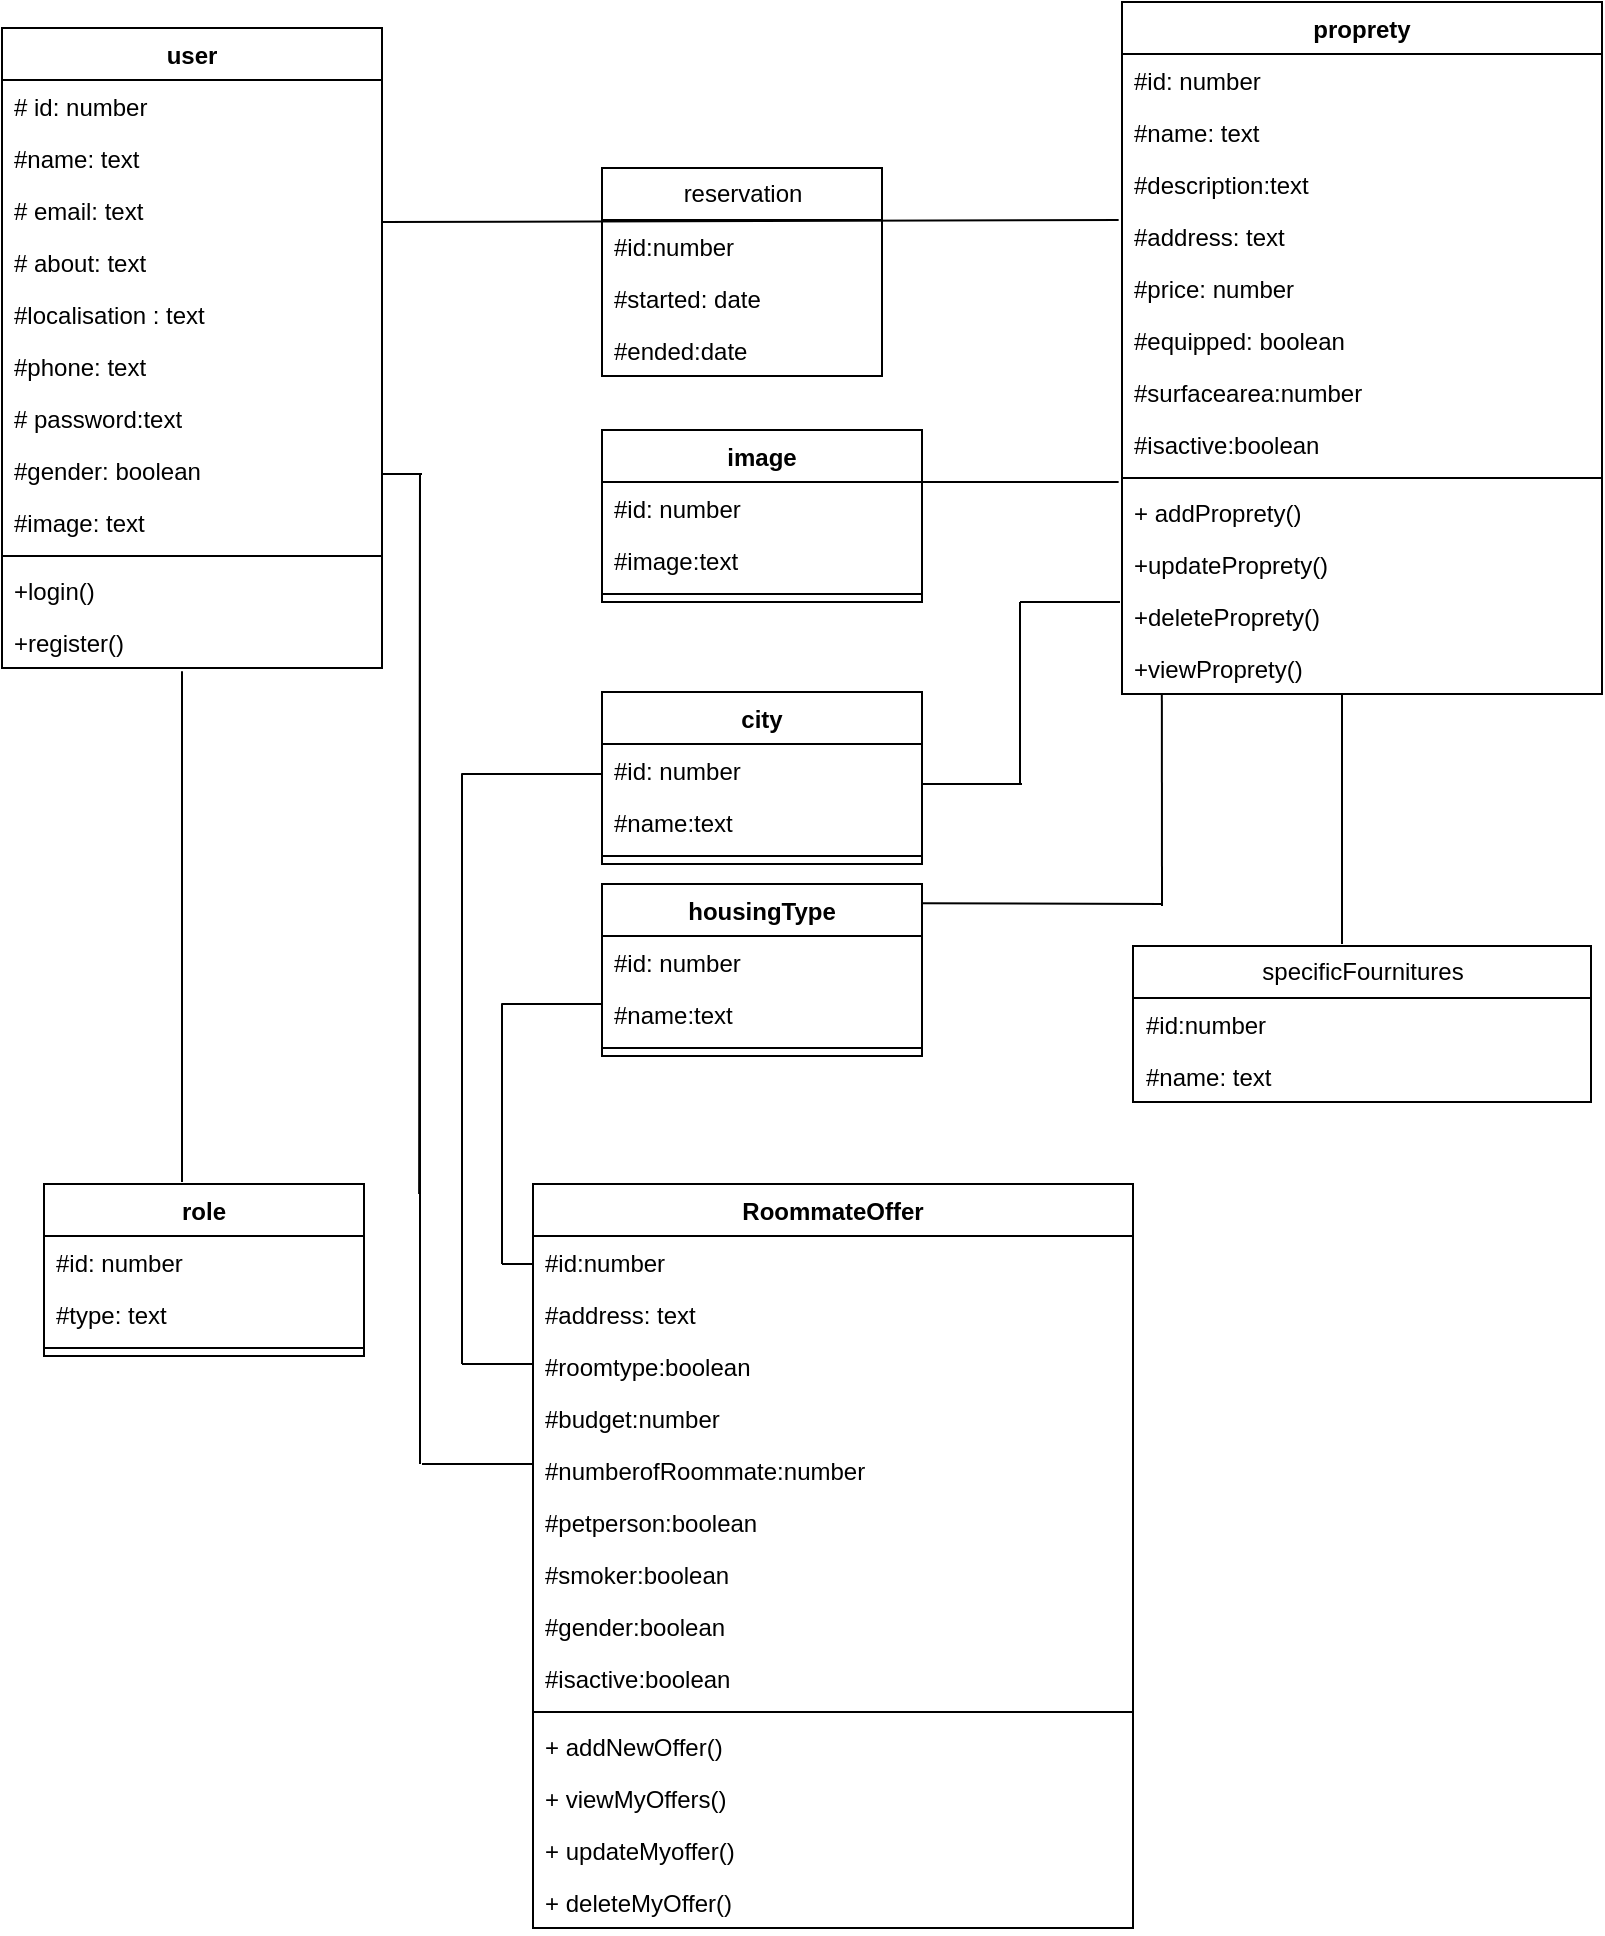 <mxfile>
    <diagram id="z5ggQvx44LeVWJGlkjqF" name="class diagram">
        <mxGraphModel dx="1040" dy="614" grid="1" gridSize="10" guides="1" tooltips="1" connect="1" arrows="1" fold="1" page="1" pageScale="1" pageWidth="850" pageHeight="1100" math="0" shadow="0">
            <root>
                <mxCell id="0"/>
                <mxCell id="1" parent="0"/>
                <mxCell id="37" value="" style="endArrow=none;html=1;" parent="1" edge="1">
                    <mxGeometry width="50" height="50" relative="1" as="geometry">
                        <mxPoint x="110" y="519" as="sourcePoint"/>
                        <mxPoint x="110" y="639" as="targetPoint"/>
                        <Array as="points">
                            <mxPoint x="110" y="379"/>
                        </Array>
                    </mxGeometry>
                </mxCell>
                <mxCell id="38" value="&lt;font color=&quot;#ffffff&quot;&gt;1&lt;sup&gt;..*&lt;/sup&gt;&lt;/font&gt;" style="text;html=1;strokeColor=none;fillColor=none;align=center;verticalAlign=middle;whiteSpace=wrap;rounded=0;fontColor=#FFCF24;" parent="1" vertex="1">
                    <mxGeometry x="80" y="390" width="140" height="30" as="geometry"/>
                </mxCell>
                <mxCell id="39" value="&lt;font color=&quot;#ffffff&quot;&gt;1,1&lt;/font&gt;" style="text;html=1;strokeColor=none;fillColor=none;align=center;verticalAlign=middle;whiteSpace=wrap;rounded=0;fontColor=#FFCF24;" parent="1" vertex="1">
                    <mxGeometry x="80" y="599" width="140" height="30" as="geometry"/>
                </mxCell>
                <mxCell id="65" value="user" style="swimlane;fontStyle=1;align=center;verticalAlign=top;childLayout=stackLayout;horizontal=1;startSize=26;horizontalStack=0;resizeParent=1;resizeParentMax=0;resizeLast=0;collapsible=1;marginBottom=0;" parent="1" vertex="1">
                    <mxGeometry x="20" y="62" width="190" height="320" as="geometry"/>
                </mxCell>
                <mxCell id="66" value="# id: number" style="text;strokeColor=none;fillColor=none;align=left;verticalAlign=top;spacingLeft=4;spacingRight=4;overflow=hidden;rotatable=0;points=[[0,0.5],[1,0.5]];portConstraint=eastwest;" parent="65" vertex="1">
                    <mxGeometry y="26" width="190" height="26" as="geometry"/>
                </mxCell>
                <mxCell id="132" value="#name: text" style="text;strokeColor=none;fillColor=none;align=left;verticalAlign=top;spacingLeft=4;spacingRight=4;overflow=hidden;rotatable=0;points=[[0,0.5],[1,0.5]];portConstraint=eastwest;" parent="65" vertex="1">
                    <mxGeometry y="52" width="190" height="26" as="geometry"/>
                </mxCell>
                <mxCell id="70" value="# email: text" style="text;strokeColor=none;fillColor=none;align=left;verticalAlign=top;spacingLeft=4;spacingRight=4;overflow=hidden;rotatable=0;points=[[0,0.5],[1,0.5]];portConstraint=eastwest;" parent="65" vertex="1">
                    <mxGeometry y="78" width="190" height="26" as="geometry"/>
                </mxCell>
                <mxCell id="HBnPjsJdhIx05hBvFf9J-142" value="# about: text" style="text;strokeColor=none;fillColor=none;align=left;verticalAlign=top;spacingLeft=4;spacingRight=4;overflow=hidden;rotatable=0;points=[[0,0.5],[1,0.5]];portConstraint=eastwest;" parent="65" vertex="1">
                    <mxGeometry y="104" width="190" height="26" as="geometry"/>
                </mxCell>
                <mxCell id="HBnPjsJdhIx05hBvFf9J-140" value="#localisation : text" style="text;strokeColor=none;fillColor=none;align=left;verticalAlign=top;spacingLeft=4;spacingRight=4;overflow=hidden;rotatable=0;points=[[0,0.5],[1,0.5]];portConstraint=eastwest;" parent="65" vertex="1">
                    <mxGeometry y="130" width="190" height="26" as="geometry"/>
                </mxCell>
                <mxCell id="71" value="#phone: text" style="text;strokeColor=none;fillColor=none;align=left;verticalAlign=top;spacingLeft=4;spacingRight=4;overflow=hidden;rotatable=0;points=[[0,0.5],[1,0.5]];portConstraint=eastwest;" parent="65" vertex="1">
                    <mxGeometry y="156" width="190" height="26" as="geometry"/>
                </mxCell>
                <mxCell id="72" value="# password:text" style="text;strokeColor=none;fillColor=none;align=left;verticalAlign=top;spacingLeft=4;spacingRight=4;overflow=hidden;rotatable=0;points=[[0,0.5],[1,0.5]];portConstraint=eastwest;" parent="65" vertex="1">
                    <mxGeometry y="182" width="190" height="26" as="geometry"/>
                </mxCell>
                <mxCell id="OUAm6H8FFkH4fl_18YLy-141" value="#gender: boolean" style="text;strokeColor=none;fillColor=none;align=left;verticalAlign=top;spacingLeft=4;spacingRight=4;overflow=hidden;rotatable=0;points=[[0,0.5],[1,0.5]];portConstraint=eastwest;" parent="65" vertex="1">
                    <mxGeometry y="208" width="190" height="26" as="geometry"/>
                </mxCell>
                <mxCell id="f4z8Ke3Pi-EXJr0BFJbC-139" value="#image: text" style="text;strokeColor=none;fillColor=none;align=left;verticalAlign=top;spacingLeft=4;spacingRight=4;overflow=hidden;rotatable=0;points=[[0,0.5],[1,0.5]];portConstraint=eastwest;" parent="65" vertex="1">
                    <mxGeometry y="234" width="190" height="26" as="geometry"/>
                </mxCell>
                <mxCell id="67" value="" style="line;strokeWidth=1;fillColor=none;align=left;verticalAlign=middle;spacingTop=-1;spacingLeft=3;spacingRight=3;rotatable=0;labelPosition=right;points=[];portConstraint=eastwest;strokeColor=inherit;" parent="65" vertex="1">
                    <mxGeometry y="260" width="190" height="8" as="geometry"/>
                </mxCell>
                <mxCell id="68" value="+login()" style="text;strokeColor=none;fillColor=none;align=left;verticalAlign=top;spacingLeft=4;spacingRight=4;overflow=hidden;rotatable=0;points=[[0,0.5],[1,0.5]];portConstraint=eastwest;" parent="65" vertex="1">
                    <mxGeometry y="268" width="190" height="26" as="geometry"/>
                </mxCell>
                <mxCell id="69" value="+register()&#10;" style="text;strokeColor=none;fillColor=none;align=left;verticalAlign=top;spacingLeft=4;spacingRight=4;overflow=hidden;rotatable=0;points=[[0,0.5],[1,0.5]];portConstraint=eastwest;" parent="65" vertex="1">
                    <mxGeometry y="294" width="190" height="26" as="geometry"/>
                </mxCell>
                <mxCell id="80" value="proprety" style="swimlane;fontStyle=1;align=center;verticalAlign=top;childLayout=stackLayout;horizontal=1;startSize=26;horizontalStack=0;resizeParent=1;resizeParentMax=0;resizeLast=0;collapsible=1;marginBottom=0;" parent="1" vertex="1">
                    <mxGeometry x="580" y="49" width="240" height="346" as="geometry"/>
                </mxCell>
                <mxCell id="81" value="#id: number" style="text;strokeColor=none;fillColor=none;align=left;verticalAlign=top;spacingLeft=4;spacingRight=4;overflow=hidden;rotatable=0;points=[[0,0.5],[1,0.5]];portConstraint=eastwest;" parent="80" vertex="1">
                    <mxGeometry y="26" width="240" height="26" as="geometry"/>
                </mxCell>
                <mxCell id="92" value="#name: text" style="text;strokeColor=none;fillColor=none;align=left;verticalAlign=top;spacingLeft=4;spacingRight=4;overflow=hidden;rotatable=0;points=[[0,0.5],[1,0.5]];portConstraint=eastwest;" parent="80" vertex="1">
                    <mxGeometry y="52" width="240" height="26" as="geometry"/>
                </mxCell>
                <mxCell id="93" value="#description:text" style="text;strokeColor=none;fillColor=none;align=left;verticalAlign=top;spacingLeft=4;spacingRight=4;overflow=hidden;rotatable=0;points=[[0,0.5],[1,0.5]];portConstraint=eastwest;" parent="80" vertex="1">
                    <mxGeometry y="78" width="240" height="26" as="geometry"/>
                </mxCell>
                <mxCell id="96" value="#address: text" style="text;strokeColor=none;fillColor=none;align=left;verticalAlign=top;spacingLeft=4;spacingRight=4;overflow=hidden;rotatable=0;points=[[0,0.5],[1,0.5]];portConstraint=eastwest;" parent="80" vertex="1">
                    <mxGeometry y="104" width="240" height="26" as="geometry"/>
                </mxCell>
                <mxCell id="98" value="#price: number" style="text;strokeColor=none;fillColor=none;align=left;verticalAlign=top;spacingLeft=4;spacingRight=4;overflow=hidden;rotatable=0;points=[[0,0.5],[1,0.5]];portConstraint=eastwest;" parent="80" vertex="1">
                    <mxGeometry y="130" width="240" height="26" as="geometry"/>
                </mxCell>
                <mxCell id="97" value="#equipped: boolean" style="text;strokeColor=none;fillColor=none;align=left;verticalAlign=top;spacingLeft=4;spacingRight=4;overflow=hidden;rotatable=0;points=[[0,0.5],[1,0.5]];portConstraint=eastwest;" parent="80" vertex="1">
                    <mxGeometry y="156" width="240" height="26" as="geometry"/>
                </mxCell>
                <mxCell id="99" value="#surfacearea:number" style="text;strokeColor=none;fillColor=none;align=left;verticalAlign=top;spacingLeft=4;spacingRight=4;overflow=hidden;rotatable=0;points=[[0,0.5],[1,0.5]];portConstraint=eastwest;" parent="80" vertex="1">
                    <mxGeometry y="182" width="240" height="26" as="geometry"/>
                </mxCell>
                <mxCell id="f4z8Ke3Pi-EXJr0BFJbC-141" value="#isactive:boolean" style="text;strokeColor=none;fillColor=none;align=left;verticalAlign=top;spacingLeft=4;spacingRight=4;overflow=hidden;rotatable=0;points=[[0,0.5],[1,0.5]];portConstraint=eastwest;" parent="80" vertex="1">
                    <mxGeometry y="208" width="240" height="26" as="geometry"/>
                </mxCell>
                <mxCell id="82" value="" style="line;strokeWidth=1;fillColor=none;align=left;verticalAlign=middle;spacingTop=-1;spacingLeft=3;spacingRight=3;rotatable=0;labelPosition=right;points=[];portConstraint=eastwest;strokeColor=inherit;" parent="80" vertex="1">
                    <mxGeometry y="234" width="240" height="8" as="geometry"/>
                </mxCell>
                <mxCell id="83" value="+ addProprety()" style="text;strokeColor=none;fillColor=none;align=left;verticalAlign=top;spacingLeft=4;spacingRight=4;overflow=hidden;rotatable=0;points=[[0,0.5],[1,0.5]];portConstraint=eastwest;" parent="80" vertex="1">
                    <mxGeometry y="242" width="240" height="26" as="geometry"/>
                </mxCell>
                <mxCell id="95" value="+updateProprety()&#10;" style="text;strokeColor=none;fillColor=none;align=left;verticalAlign=top;spacingLeft=4;spacingRight=4;overflow=hidden;rotatable=0;points=[[0,0.5],[1,0.5]];portConstraint=eastwest;" parent="80" vertex="1">
                    <mxGeometry y="268" width="240" height="26" as="geometry"/>
                </mxCell>
                <mxCell id="100" value="+deleteProprety()&#10;" style="text;strokeColor=none;fillColor=none;align=left;verticalAlign=top;spacingLeft=4;spacingRight=4;overflow=hidden;rotatable=0;points=[[0,0.5],[1,0.5]];portConstraint=eastwest;" parent="80" vertex="1">
                    <mxGeometry y="294" width="240" height="26" as="geometry"/>
                </mxCell>
                <mxCell id="101" value="+viewProprety()&#10;" style="text;strokeColor=none;fillColor=none;align=left;verticalAlign=top;spacingLeft=4;spacingRight=4;overflow=hidden;rotatable=0;points=[[0,0.5],[1,0.5]];portConstraint=eastwest;" parent="80" vertex="1">
                    <mxGeometry y="320" width="240" height="26" as="geometry"/>
                </mxCell>
                <mxCell id="102" value="RoommateOffer" style="swimlane;fontStyle=1;align=center;verticalAlign=top;childLayout=stackLayout;horizontal=1;startSize=26;horizontalStack=0;resizeParent=1;resizeParentMax=0;resizeLast=0;collapsible=1;marginBottom=0;" parent="1" vertex="1">
                    <mxGeometry x="285.5" y="640" width="300" height="372" as="geometry"/>
                </mxCell>
                <mxCell id="188" value="" style="endArrow=none;html=1;exitX=0;exitY=0.5;exitDx=0;exitDy=0;" parent="102" edge="1">
                    <mxGeometry width="50" height="50" relative="1" as="geometry">
                        <mxPoint y="40" as="sourcePoint"/>
                        <mxPoint x="-15.5" y="40" as="targetPoint"/>
                        <Array as="points"/>
                    </mxGeometry>
                </mxCell>
                <mxCell id="103" value="#id:number" style="text;strokeColor=none;fillColor=none;align=left;verticalAlign=top;spacingLeft=4;spacingRight=4;overflow=hidden;rotatable=0;points=[[0,0.5],[1,0.5]];portConstraint=eastwest;" parent="102" vertex="1">
                    <mxGeometry y="26" width="300" height="26" as="geometry"/>
                </mxCell>
                <mxCell id="106" value="#address: text" style="text;strokeColor=none;fillColor=none;align=left;verticalAlign=top;spacingLeft=4;spacingRight=4;overflow=hidden;rotatable=0;points=[[0,0.5],[1,0.5]];portConstraint=eastwest;" parent="102" vertex="1">
                    <mxGeometry y="52" width="300" height="26" as="geometry"/>
                </mxCell>
                <mxCell id="107" value="#roomtype:boolean" style="text;strokeColor=none;fillColor=none;align=left;verticalAlign=top;spacingLeft=4;spacingRight=4;overflow=hidden;rotatable=0;points=[[0,0.5],[1,0.5]];portConstraint=eastwest;" parent="102" vertex="1">
                    <mxGeometry y="78" width="300" height="26" as="geometry"/>
                </mxCell>
                <mxCell id="108" value="#budget:number" style="text;strokeColor=none;fillColor=none;align=left;verticalAlign=top;spacingLeft=4;spacingRight=4;overflow=hidden;rotatable=0;points=[[0,0.5],[1,0.5]];portConstraint=eastwest;" parent="102" vertex="1">
                    <mxGeometry y="104" width="300" height="26" as="geometry"/>
                </mxCell>
                <mxCell id="109" value="#numberofRoommate:number" style="text;strokeColor=none;fillColor=none;align=left;verticalAlign=top;spacingLeft=4;spacingRight=4;overflow=hidden;rotatable=0;points=[[0,0.5],[1,0.5]];portConstraint=eastwest;" parent="102" vertex="1">
                    <mxGeometry y="130" width="300" height="26" as="geometry"/>
                </mxCell>
                <mxCell id="135" value="#petperson:boolean" style="text;strokeColor=none;fillColor=none;align=left;verticalAlign=top;spacingLeft=4;spacingRight=4;overflow=hidden;rotatable=0;points=[[0,0.5],[1,0.5]];portConstraint=eastwest;" parent="102" vertex="1">
                    <mxGeometry y="156" width="300" height="26" as="geometry"/>
                </mxCell>
                <mxCell id="136" value="#smoker:boolean" style="text;strokeColor=none;fillColor=none;align=left;verticalAlign=top;spacingLeft=4;spacingRight=4;overflow=hidden;rotatable=0;points=[[0,0.5],[1,0.5]];portConstraint=eastwest;" parent="102" vertex="1">
                    <mxGeometry y="182" width="300" height="26" as="geometry"/>
                </mxCell>
                <mxCell id="137" value="#gender:boolean" style="text;strokeColor=none;fillColor=none;align=left;verticalAlign=top;spacingLeft=4;spacingRight=4;overflow=hidden;rotatable=0;points=[[0,0.5],[1,0.5]];portConstraint=eastwest;" parent="102" vertex="1">
                    <mxGeometry y="208" width="300" height="26" as="geometry"/>
                </mxCell>
                <mxCell id="138" value="#isactive:boolean" style="text;strokeColor=none;fillColor=none;align=left;verticalAlign=top;spacingLeft=4;spacingRight=4;overflow=hidden;rotatable=0;points=[[0,0.5],[1,0.5]];portConstraint=eastwest;" parent="102" vertex="1">
                    <mxGeometry y="234" width="300" height="26" as="geometry"/>
                </mxCell>
                <mxCell id="104" value="" style="line;strokeWidth=1;fillColor=none;align=left;verticalAlign=middle;spacingTop=-1;spacingLeft=3;spacingRight=3;rotatable=0;labelPosition=right;points=[];portConstraint=eastwest;strokeColor=inherit;" parent="102" vertex="1">
                    <mxGeometry y="260" width="300" height="8" as="geometry"/>
                </mxCell>
                <mxCell id="105" value="+ addNewOffer()" style="text;strokeColor=none;fillColor=none;align=left;verticalAlign=top;spacingLeft=4;spacingRight=4;overflow=hidden;rotatable=0;points=[[0,0.5],[1,0.5]];portConstraint=eastwest;" parent="102" vertex="1">
                    <mxGeometry y="268" width="300" height="26" as="geometry"/>
                </mxCell>
                <mxCell id="121" value="+ viewMyOffers()" style="text;strokeColor=none;fillColor=none;align=left;verticalAlign=top;spacingLeft=4;spacingRight=4;overflow=hidden;rotatable=0;points=[[0,0.5],[1,0.5]];portConstraint=eastwest;" parent="102" vertex="1">
                    <mxGeometry y="294" width="300" height="26" as="geometry"/>
                </mxCell>
                <mxCell id="123" value="+ updateMyoffer()" style="text;strokeColor=none;fillColor=none;align=left;verticalAlign=top;spacingLeft=4;spacingRight=4;overflow=hidden;rotatable=0;points=[[0,0.5],[1,0.5]];portConstraint=eastwest;" parent="102" vertex="1">
                    <mxGeometry y="320" width="300" height="26" as="geometry"/>
                </mxCell>
                <mxCell id="183" value="+ deleteMyOffer()" style="text;strokeColor=none;fillColor=none;align=left;verticalAlign=top;spacingLeft=4;spacingRight=4;overflow=hidden;rotatable=0;points=[[0,0.5],[1,0.5]];portConstraint=eastwest;" parent="102" vertex="1">
                    <mxGeometry y="346" width="300" height="26" as="geometry"/>
                </mxCell>
                <mxCell id="125" value="role" style="swimlane;fontStyle=1;align=center;verticalAlign=top;childLayout=stackLayout;horizontal=1;startSize=26;horizontalStack=0;resizeParent=1;resizeParentMax=0;resizeLast=0;collapsible=1;marginBottom=0;" parent="1" vertex="1">
                    <mxGeometry x="41" y="640" width="160" height="86" as="geometry"/>
                </mxCell>
                <mxCell id="126" value="#id: number" style="text;strokeColor=none;fillColor=none;align=left;verticalAlign=top;spacingLeft=4;spacingRight=4;overflow=hidden;rotatable=0;points=[[0,0.5],[1,0.5]];portConstraint=eastwest;" parent="125" vertex="1">
                    <mxGeometry y="26" width="160" height="26" as="geometry"/>
                </mxCell>
                <mxCell id="129" value="#type: text" style="text;strokeColor=none;fillColor=none;align=left;verticalAlign=top;spacingLeft=4;spacingRight=4;overflow=hidden;rotatable=0;points=[[0,0.5],[1,0.5]];portConstraint=eastwest;" parent="125" vertex="1">
                    <mxGeometry y="52" width="160" height="26" as="geometry"/>
                </mxCell>
                <mxCell id="127" value="" style="line;strokeWidth=1;fillColor=none;align=left;verticalAlign=middle;spacingTop=-1;spacingLeft=3;spacingRight=3;rotatable=0;labelPosition=right;points=[];portConstraint=eastwest;strokeColor=inherit;" parent="125" vertex="1">
                    <mxGeometry y="78" width="160" height="8" as="geometry"/>
                </mxCell>
                <mxCell id="f4z8Ke3Pi-EXJr0BFJbC-142" value="" style="endArrow=none;html=1;entryX=-0.007;entryY=0.192;entryDx=0;entryDy=0;entryPerimeter=0;" parent="1" target="96" edge="1">
                    <mxGeometry width="50" height="50" relative="1" as="geometry">
                        <mxPoint x="210" y="159" as="sourcePoint"/>
                        <mxPoint x="440" y="160.0" as="targetPoint"/>
                    </mxGeometry>
                </mxCell>
                <mxCell id="f4z8Ke3Pi-EXJr0BFJbC-143" value="&lt;font color=&quot;#ffffff&quot;&gt;1..*&lt;/font&gt;" style="text;html=1;strokeColor=none;fillColor=none;align=center;verticalAlign=middle;whiteSpace=wrap;rounded=0;fontColor=#FFCF24;" parent="1" vertex="1">
                    <mxGeometry x="531" y="123" width="60" height="40" as="geometry"/>
                </mxCell>
                <mxCell id="139" value="&lt;font color=&quot;#ffffff&quot;&gt;1..*&lt;/font&gt;" style="text;html=1;strokeColor=none;fillColor=none;align=center;verticalAlign=middle;whiteSpace=wrap;rounded=0;fontColor=#FFCF24;" parent="1" vertex="1">
                    <mxGeometry x="200" y="160" width="60" height="40" as="geometry"/>
                </mxCell>
                <mxCell id="140" value="reservation" style="swimlane;fontStyle=0;childLayout=stackLayout;horizontal=1;startSize=26;fillColor=none;horizontalStack=0;resizeParent=1;resizeParentMax=0;resizeLast=0;collapsible=1;marginBottom=0;html=1;" parent="1" vertex="1">
                    <mxGeometry x="320" y="132" width="140" height="104" as="geometry"/>
                </mxCell>
                <mxCell id="141" value="#id:number" style="text;strokeColor=none;fillColor=none;align=left;verticalAlign=top;spacingLeft=4;spacingRight=4;overflow=hidden;rotatable=0;points=[[0,0.5],[1,0.5]];portConstraint=eastwest;whiteSpace=wrap;html=1;" parent="140" vertex="1">
                    <mxGeometry y="26" width="140" height="26" as="geometry"/>
                </mxCell>
                <mxCell id="142" value="#started: date" style="text;strokeColor=none;fillColor=none;align=left;verticalAlign=top;spacingLeft=4;spacingRight=4;overflow=hidden;rotatable=0;points=[[0,0.5],[1,0.5]];portConstraint=eastwest;whiteSpace=wrap;html=1;" parent="140" vertex="1">
                    <mxGeometry y="52" width="140" height="26" as="geometry"/>
                </mxCell>
                <mxCell id="143" value="#ended:date" style="text;strokeColor=none;fillColor=none;align=left;verticalAlign=top;spacingLeft=4;spacingRight=4;overflow=hidden;rotatable=0;points=[[0,0.5],[1,0.5]];portConstraint=eastwest;whiteSpace=wrap;html=1;" parent="140" vertex="1">
                    <mxGeometry y="78" width="140" height="26" as="geometry"/>
                </mxCell>
                <mxCell id="148" value="specificFournitures" style="swimlane;fontStyle=0;childLayout=stackLayout;horizontal=1;startSize=26;fillColor=none;horizontalStack=0;resizeParent=1;resizeParentMax=0;resizeLast=0;collapsible=1;marginBottom=0;html=1;" parent="1" vertex="1">
                    <mxGeometry x="585.5" y="521" width="229" height="78" as="geometry"/>
                </mxCell>
                <mxCell id="149" value="#id:number" style="text;strokeColor=none;fillColor=none;align=left;verticalAlign=top;spacingLeft=4;spacingRight=4;overflow=hidden;rotatable=0;points=[[0,0.5],[1,0.5]];portConstraint=eastwest;whiteSpace=wrap;html=1;" parent="148" vertex="1">
                    <mxGeometry y="26" width="229" height="26" as="geometry"/>
                </mxCell>
                <mxCell id="150" value="#name: text" style="text;strokeColor=none;fillColor=none;align=left;verticalAlign=top;spacingLeft=4;spacingRight=4;overflow=hidden;rotatable=0;points=[[0,0.5],[1,0.5]];portConstraint=eastwest;whiteSpace=wrap;html=1;" parent="148" vertex="1">
                    <mxGeometry y="52" width="229" height="26" as="geometry"/>
                </mxCell>
                <mxCell id="152" value="" style="endArrow=none;html=1;" parent="148" edge="1">
                    <mxGeometry width="50" height="50" relative="1" as="geometry">
                        <mxPoint x="104.5" y="-126" as="sourcePoint"/>
                        <mxPoint x="104.5" y="-1" as="targetPoint"/>
                    </mxGeometry>
                </mxCell>
                <mxCell id="153" value="&lt;font color=&quot;#ffffff&quot;&gt;1..*&lt;/font&gt;" style="text;html=1;strokeColor=none;fillColor=none;align=center;verticalAlign=middle;whiteSpace=wrap;rounded=0;fontColor=#FFCF24;" parent="1" vertex="1">
                    <mxGeometry x="630" y="395" width="60" height="40" as="geometry"/>
                </mxCell>
                <mxCell id="154" value="&lt;font color=&quot;#ffffff&quot;&gt;1..*&lt;/font&gt;" style="text;html=1;strokeColor=none;fillColor=none;align=center;verticalAlign=middle;whiteSpace=wrap;rounded=0;fontColor=#FFCF24;" parent="1" vertex="1">
                    <mxGeometry x="700" y="480" width="60" height="40" as="geometry"/>
                </mxCell>
                <mxCell id="155" value="image" style="swimlane;fontStyle=1;align=center;verticalAlign=top;childLayout=stackLayout;horizontal=1;startSize=26;horizontalStack=0;resizeParent=1;resizeParentMax=0;resizeLast=0;collapsible=1;marginBottom=0;" parent="1" vertex="1">
                    <mxGeometry x="320" y="263" width="160" height="86" as="geometry"/>
                </mxCell>
                <mxCell id="156" value="#id: number" style="text;strokeColor=none;fillColor=none;align=left;verticalAlign=top;spacingLeft=4;spacingRight=4;overflow=hidden;rotatable=0;points=[[0,0.5],[1,0.5]];portConstraint=eastwest;" parent="155" vertex="1">
                    <mxGeometry y="26" width="160" height="26" as="geometry"/>
                </mxCell>
                <mxCell id="157" value="#image:text" style="text;strokeColor=none;fillColor=none;align=left;verticalAlign=top;spacingLeft=4;spacingRight=4;overflow=hidden;rotatable=0;points=[[0,0.5],[1,0.5]];portConstraint=eastwest;" parent="155" vertex="1">
                    <mxGeometry y="52" width="160" height="26" as="geometry"/>
                </mxCell>
                <mxCell id="158" value="" style="line;strokeWidth=1;fillColor=none;align=left;verticalAlign=middle;spacingTop=-1;spacingLeft=3;spacingRight=3;rotatable=0;labelPosition=right;points=[];portConstraint=eastwest;strokeColor=inherit;" parent="155" vertex="1">
                    <mxGeometry y="78" width="160" height="8" as="geometry"/>
                </mxCell>
                <mxCell id="159" value="" style="endArrow=none;html=1;entryX=-0.007;entryY=0.192;entryDx=0;entryDy=0;entryPerimeter=0;" parent="1" edge="1">
                    <mxGeometry width="50" height="50" relative="1" as="geometry">
                        <mxPoint x="480" y="289" as="sourcePoint"/>
                        <mxPoint x="578.32" y="289.002" as="targetPoint"/>
                    </mxGeometry>
                </mxCell>
                <mxCell id="160" value="&lt;font color=&quot;#ffffff&quot;&gt;1..*&lt;/font&gt;" style="text;html=1;strokeColor=none;fillColor=none;align=center;verticalAlign=middle;whiteSpace=wrap;rounded=0;fontColor=#FFCF24;" parent="1" vertex="1">
                    <mxGeometry x="462" y="257" width="60" height="40" as="geometry"/>
                </mxCell>
                <mxCell id="161" value="&lt;font color=&quot;#ffffff&quot;&gt;1..1&lt;/font&gt;" style="text;html=1;strokeColor=none;fillColor=none;align=center;verticalAlign=middle;whiteSpace=wrap;rounded=0;fontColor=#FFCF24;" parent="1" vertex="1">
                    <mxGeometry x="532" y="287" width="60" height="40" as="geometry"/>
                </mxCell>
                <mxCell id="162" value="city" style="swimlane;fontStyle=1;align=center;verticalAlign=top;childLayout=stackLayout;horizontal=1;startSize=26;horizontalStack=0;resizeParent=1;resizeParentMax=0;resizeLast=0;collapsible=1;marginBottom=0;" parent="1" vertex="1">
                    <mxGeometry x="320" y="394" width="160" height="86" as="geometry"/>
                </mxCell>
                <mxCell id="163" value="#id: number" style="text;strokeColor=none;fillColor=none;align=left;verticalAlign=top;spacingLeft=4;spacingRight=4;overflow=hidden;rotatable=0;points=[[0,0.5],[1,0.5]];portConstraint=eastwest;" parent="162" vertex="1">
                    <mxGeometry y="26" width="160" height="26" as="geometry"/>
                </mxCell>
                <mxCell id="164" value="#name:text" style="text;strokeColor=none;fillColor=none;align=left;verticalAlign=top;spacingLeft=4;spacingRight=4;overflow=hidden;rotatable=0;points=[[0,0.5],[1,0.5]];portConstraint=eastwest;" parent="162" vertex="1">
                    <mxGeometry y="52" width="160" height="26" as="geometry"/>
                </mxCell>
                <mxCell id="165" value="" style="line;strokeWidth=1;fillColor=none;align=left;verticalAlign=middle;spacingTop=-1;spacingLeft=3;spacingRight=3;rotatable=0;labelPosition=right;points=[];portConstraint=eastwest;strokeColor=inherit;" parent="162" vertex="1">
                    <mxGeometry y="78" width="160" height="8" as="geometry"/>
                </mxCell>
                <mxCell id="166" value="housingType" style="swimlane;fontStyle=1;align=center;verticalAlign=top;childLayout=stackLayout;horizontal=1;startSize=26;horizontalStack=0;resizeParent=1;resizeParentMax=0;resizeLast=0;collapsible=1;marginBottom=0;" parent="1" vertex="1">
                    <mxGeometry x="320" y="490" width="160" height="86" as="geometry"/>
                </mxCell>
                <mxCell id="167" value="#id: number" style="text;strokeColor=none;fillColor=none;align=left;verticalAlign=top;spacingLeft=4;spacingRight=4;overflow=hidden;rotatable=0;points=[[0,0.5],[1,0.5]];portConstraint=eastwest;" parent="166" vertex="1">
                    <mxGeometry y="26" width="160" height="26" as="geometry"/>
                </mxCell>
                <mxCell id="168" value="#name:text" style="text;strokeColor=none;fillColor=none;align=left;verticalAlign=top;spacingLeft=4;spacingRight=4;overflow=hidden;rotatable=0;points=[[0,0.5],[1,0.5]];portConstraint=eastwest;" parent="166" vertex="1">
                    <mxGeometry y="52" width="160" height="26" as="geometry"/>
                </mxCell>
                <mxCell id="169" value="" style="line;strokeWidth=1;fillColor=none;align=left;verticalAlign=middle;spacingTop=-1;spacingLeft=3;spacingRight=3;rotatable=0;labelPosition=right;points=[];portConstraint=eastwest;strokeColor=inherit;" parent="166" vertex="1">
                    <mxGeometry y="78" width="160" height="8" as="geometry"/>
                </mxCell>
                <mxCell id="170" value="" style="endArrow=none;html=1;" parent="1" edge="1">
                    <mxGeometry width="50" height="50" relative="1" as="geometry">
                        <mxPoint x="529" y="349" as="sourcePoint"/>
                        <mxPoint x="529" y="440" as="targetPoint"/>
                        <Array as="points">
                            <mxPoint x="529" y="349"/>
                        </Array>
                    </mxGeometry>
                </mxCell>
                <mxCell id="173" value="" style="endArrow=none;html=1;" parent="1" edge="1">
                    <mxGeometry width="50" height="50" relative="1" as="geometry">
                        <mxPoint x="579" y="349" as="sourcePoint"/>
                        <mxPoint x="529" y="349" as="targetPoint"/>
                        <Array as="points"/>
                    </mxGeometry>
                </mxCell>
                <mxCell id="174" value="" style="endArrow=none;html=1;" parent="1" edge="1">
                    <mxGeometry width="50" height="50" relative="1" as="geometry">
                        <mxPoint x="530" y="440" as="sourcePoint"/>
                        <mxPoint x="480" y="440" as="targetPoint"/>
                        <Array as="points"/>
                    </mxGeometry>
                </mxCell>
                <mxCell id="175" value="" style="endArrow=none;html=1;exitX=0.083;exitY=0.97;exitDx=0;exitDy=0;exitPerimeter=0;" parent="1" edge="1">
                    <mxGeometry width="50" height="50" relative="1" as="geometry">
                        <mxPoint x="599.92" y="395.22" as="sourcePoint"/>
                        <mxPoint x="600" y="501" as="targetPoint"/>
                        <Array as="points"/>
                    </mxGeometry>
                </mxCell>
                <mxCell id="176" value="" style="endArrow=none;html=1;entryX=1.002;entryY=0.112;entryDx=0;entryDy=0;entryPerimeter=0;" parent="1" target="166" edge="1">
                    <mxGeometry width="50" height="50" relative="1" as="geometry">
                        <mxPoint x="600" y="500" as="sourcePoint"/>
                        <mxPoint x="530.28" y="565.78" as="targetPoint"/>
                        <Array as="points"/>
                    </mxGeometry>
                </mxCell>
                <mxCell id="177" value="&lt;font color=&quot;#ffffff&quot;&gt;1..*&lt;/font&gt;" style="text;html=1;strokeColor=none;fillColor=none;align=center;verticalAlign=middle;whiteSpace=wrap;rounded=0;fontColor=#FFCF24;" parent="1" vertex="1">
                    <mxGeometry x="525.5" y="342" width="60" height="40" as="geometry"/>
                </mxCell>
                <mxCell id="178" value="&lt;font color=&quot;#ffffff&quot;&gt;1..1&lt;/font&gt;" style="text;html=1;strokeColor=none;fillColor=none;align=center;verticalAlign=middle;whiteSpace=wrap;rounded=0;fontColor=#FFCF24;" parent="1" vertex="1">
                    <mxGeometry x="462" y="430" width="60" height="40" as="geometry"/>
                </mxCell>
                <mxCell id="180" value="&lt;font color=&quot;#ffffff&quot;&gt;1..1&lt;/font&gt;" style="text;html=1;strokeColor=none;fillColor=none;align=center;verticalAlign=middle;whiteSpace=wrap;rounded=0;fontColor=#FFCF24;" parent="1" vertex="1">
                    <mxGeometry x="471" y="470" width="60" height="40" as="geometry"/>
                </mxCell>
                <mxCell id="182" value="&lt;font color=&quot;#ffffff&quot;&gt;1..*&lt;/font&gt;" style="text;html=1;strokeColor=none;fillColor=none;align=center;verticalAlign=middle;whiteSpace=wrap;rounded=0;fontColor=#FFCF24;" parent="1" vertex="1">
                    <mxGeometry x="550" y="394" width="60" height="40" as="geometry"/>
                </mxCell>
                <mxCell id="184" value="" style="endArrow=none;html=1;" parent="1" edge="1">
                    <mxGeometry width="50" height="50" relative="1" as="geometry">
                        <mxPoint x="270" y="635" as="sourcePoint"/>
                        <mxPoint x="270" y="680" as="targetPoint"/>
                        <Array as="points">
                            <mxPoint x="270" y="545"/>
                        </Array>
                    </mxGeometry>
                </mxCell>
                <mxCell id="187" value="" style="endArrow=none;html=1;exitX=0;exitY=0.308;exitDx=0;exitDy=0;exitPerimeter=0;" parent="1" source="168" edge="1">
                    <mxGeometry width="50" height="50" relative="1" as="geometry">
                        <mxPoint x="290" y="585" as="sourcePoint"/>
                        <mxPoint x="270" y="550" as="targetPoint"/>
                        <Array as="points"/>
                    </mxGeometry>
                </mxCell>
                <mxCell id="189" value="" style="endArrow=none;html=1;" parent="1" edge="1">
                    <mxGeometry width="50" height="50" relative="1" as="geometry">
                        <mxPoint x="250" y="640" as="sourcePoint"/>
                        <mxPoint x="250" y="730" as="targetPoint"/>
                        <Array as="points">
                            <mxPoint x="250" y="430"/>
                        </Array>
                    </mxGeometry>
                </mxCell>
                <mxCell id="190" value="" style="endArrow=none;html=1;exitX=0;exitY=0.5;exitDx=0;exitDy=0;" parent="1" edge="1">
                    <mxGeometry width="50" height="50" relative="1" as="geometry">
                        <mxPoint x="320" y="435.0" as="sourcePoint"/>
                        <mxPoint x="250" y="435" as="targetPoint"/>
                        <Array as="points"/>
                    </mxGeometry>
                </mxCell>
                <mxCell id="191" value="" style="endArrow=none;html=1;exitX=0;exitY=0.308;exitDx=0;exitDy=0;exitPerimeter=0;" parent="1" edge="1">
                    <mxGeometry width="50" height="50" relative="1" as="geometry">
                        <mxPoint x="285.5" y="730.008" as="sourcePoint"/>
                        <mxPoint x="250" y="730" as="targetPoint"/>
                        <Array as="points"/>
                    </mxGeometry>
                </mxCell>
                <mxCell id="192" value="" style="endArrow=none;html=1;" parent="1" edge="1">
                    <mxGeometry width="50" height="50" relative="1" as="geometry">
                        <mxPoint x="228.57" y="645" as="sourcePoint"/>
                        <mxPoint x="229" y="780" as="targetPoint"/>
                        <Array as="points">
                            <mxPoint x="229" y="280"/>
                        </Array>
                    </mxGeometry>
                </mxCell>
                <mxCell id="193" value="" style="endArrow=none;html=1;" parent="1" edge="1">
                    <mxGeometry width="50" height="50" relative="1" as="geometry">
                        <mxPoint x="285" y="780" as="sourcePoint"/>
                        <mxPoint x="230" y="780" as="targetPoint"/>
                        <Array as="points"/>
                    </mxGeometry>
                </mxCell>
                <mxCell id="196" value="" style="endArrow=none;html=1;" parent="1" edge="1">
                    <mxGeometry width="50" height="50" relative="1" as="geometry">
                        <mxPoint x="230" y="285" as="sourcePoint"/>
                        <mxPoint x="210" y="285" as="targetPoint"/>
                        <Array as="points"/>
                    </mxGeometry>
                </mxCell>
                <mxCell id="197" value="&lt;font color=&quot;#ffffff&quot;&gt;1..1&lt;sup&gt;&lt;br&gt;&lt;/sup&gt;&lt;/font&gt;" style="text;html=1;strokeColor=none;fillColor=none;align=center;verticalAlign=middle;whiteSpace=wrap;rounded=0;fontColor=#FFCF24;" parent="1" vertex="1">
                    <mxGeometry x="230" y="550" width="140" height="30" as="geometry"/>
                </mxCell>
                <mxCell id="198" value="&lt;font color=&quot;#ffffff&quot;&gt;1..*&lt;sup&gt;&lt;br&gt;&lt;/sup&gt;&lt;/font&gt;" style="text;html=1;strokeColor=none;fillColor=none;align=center;verticalAlign=middle;whiteSpace=wrap;rounded=0;fontColor=#FFCF24;" parent="1" vertex="1">
                    <mxGeometry x="220" y="613" width="140" height="30" as="geometry"/>
                </mxCell>
                <mxCell id="199" value="&lt;font color=&quot;#ffffff&quot;&gt;1..*&lt;sup&gt;&lt;br&gt;&lt;/sup&gt;&lt;/font&gt;" style="text;html=1;strokeColor=none;fillColor=none;align=center;verticalAlign=middle;whiteSpace=wrap;rounded=0;fontColor=#FFCF24;" parent="1" vertex="1">
                    <mxGeometry x="120" y="688" width="300" height="30" as="geometry"/>
                </mxCell>
                <mxCell id="201" value="&lt;font color=&quot;#ffffff&quot;&gt;1..1&lt;sup&gt;&lt;br&gt;&lt;/sup&gt;&lt;/font&gt;" style="text;html=1;strokeColor=none;fillColor=none;align=center;verticalAlign=middle;whiteSpace=wrap;rounded=0;fontColor=#FFCF24;" parent="1" vertex="1">
                    <mxGeometry x="220" y="435" width="140" height="30" as="geometry"/>
                </mxCell>
                <mxCell id="202" value="&lt;font color=&quot;#ffffff&quot;&gt;1..1&lt;sup&gt;&lt;br&gt;&lt;/sup&gt;&lt;/font&gt;" style="text;html=1;strokeColor=none;fillColor=none;align=center;verticalAlign=middle;whiteSpace=wrap;rounded=0;fontColor=#FFCF24;" parent="1" vertex="1">
                    <mxGeometry x="180" y="280" width="140" height="30" as="geometry"/>
                </mxCell>
                <mxCell id="203" value="&lt;font color=&quot;#ffffff&quot;&gt;1,*&lt;/font&gt;" style="text;html=1;strokeColor=none;fillColor=none;align=center;verticalAlign=middle;whiteSpace=wrap;rounded=0;fontColor=#FFCF24;" parent="1" vertex="1">
                    <mxGeometry x="170" y="780" width="140" height="30" as="geometry"/>
                </mxCell>
            </root>
        </mxGraphModel>
    </diagram>
    <diagram id="UlTyNprH5L3pt8KQsLSM" name="use case diagram">
        <mxGraphModel dx="520" dy="1407" grid="1" gridSize="10" guides="1" tooltips="1" connect="1" arrows="1" fold="1" page="1" pageScale="1" pageWidth="850" pageHeight="1100" math="0" shadow="0">
            <root>
                <mxCell id="0"/>
                <mxCell id="1" parent="0"/>
                <mxCell id="AJxJs07C6C-_s4xwAS3U-2" value="FIND YOUR ROOMMATE" style="shape=umlFrame;whiteSpace=wrap;html=1;width=200;height=30;" parent="1" vertex="1">
                    <mxGeometry x="130" y="-1069" width="690" height="990" as="geometry"/>
                </mxCell>
                <mxCell id="AJxJs07C6C-_s4xwAS3U-3" value="visiteur" style="shape=umlActor;verticalLabelPosition=bottom;verticalAlign=top;html=1;" parent="1" vertex="1">
                    <mxGeometry x="60" y="-980" width="30" height="60" as="geometry"/>
                </mxCell>
                <mxCell id="AJxJs07C6C-_s4xwAS3U-4" value="colocataire" style="shape=umlActor;verticalLabelPosition=bottom;verticalAlign=top;html=1;" parent="1" vertex="1">
                    <mxGeometry x="60" y="-760" width="30" height="60" as="geometry"/>
                </mxCell>
                <mxCell id="AJxJs07C6C-_s4xwAS3U-7" value="Administrateur" style="shape=umlActor;verticalLabelPosition=bottom;verticalAlign=top;html=1;" parent="1" vertex="1">
                    <mxGeometry x="60" y="-190" width="30" height="60" as="geometry"/>
                </mxCell>
                <mxCell id="AJxJs07C6C-_s4xwAS3U-8" value="locataire" style="shape=umlActor;verticalLabelPosition=bottom;verticalAlign=top;html=1;" parent="1" vertex="1">
                    <mxGeometry x="60" y="-440" width="30" height="60" as="geometry"/>
                </mxCell>
                <mxCell id="AJxJs07C6C-_s4xwAS3U-14" value="Voir les offres&amp;nbsp; de collocation/ location" style="ellipse;whiteSpace=wrap;html=1;" parent="1" vertex="1">
                    <mxGeometry x="330" y="-1010" width="200" height="50" as="geometry"/>
                </mxCell>
                <mxCell id="AJxJs07C6C-_s4xwAS3U-15" value="Créer un compte" style="ellipse;whiteSpace=wrap;html=1;" parent="1" vertex="1">
                    <mxGeometry x="340" y="-950" width="200" height="50" as="geometry"/>
                </mxCell>
                <mxCell id="AJxJs07C6C-_s4xwAS3U-16" value="Ajouter un offre de collocation" style="ellipse;whiteSpace=wrap;html=1;" parent="1" vertex="1">
                    <mxGeometry x="330" y="-850" width="200" height="50" as="geometry"/>
                </mxCell>
                <mxCell id="AJxJs07C6C-_s4xwAS3U-17" value="Voir les details de chaque offre" style="ellipse;whiteSpace=wrap;html=1;" parent="1" vertex="1">
                    <mxGeometry x="630" y="-980" width="180" height="40" as="geometry"/>
                </mxCell>
                <mxCell id="AJxJs07C6C-_s4xwAS3U-18" value="Modifier un offre de collocation" style="ellipse;whiteSpace=wrap;html=1;" parent="1" vertex="1">
                    <mxGeometry x="325" y="-790" width="200" height="50" as="geometry"/>
                </mxCell>
                <mxCell id="AJxJs07C6C-_s4xwAS3U-19" value="Supprimer un offre de collocation" style="ellipse;whiteSpace=wrap;html=1;" parent="1" vertex="1">
                    <mxGeometry x="325" y="-730" width="200" height="50" as="geometry"/>
                </mxCell>
                <mxCell id="AJxJs07C6C-_s4xwAS3U-20" value="Ajouter un offre de Location" style="ellipse;whiteSpace=wrap;html=1;" parent="1" vertex="1">
                    <mxGeometry x="330" y="-550" width="200" height="50" as="geometry"/>
                </mxCell>
                <mxCell id="AJxJs07C6C-_s4xwAS3U-21" value="Supprimer un offre de Location" style="ellipse;whiteSpace=wrap;html=1;" parent="1" vertex="1">
                    <mxGeometry x="330" y="-490" width="200" height="50" as="geometry"/>
                </mxCell>
                <mxCell id="AJxJs07C6C-_s4xwAS3U-22" value="Modifier un offre de Location" style="ellipse;whiteSpace=wrap;html=1;" parent="1" vertex="1">
                    <mxGeometry x="330" y="-430" width="200" height="50" as="geometry"/>
                </mxCell>
                <mxCell id="AJxJs07C6C-_s4xwAS3U-23" value="Voir&amp;nbsp; mes offres de collocation" style="ellipse;whiteSpace=wrap;html=1;" parent="1" vertex="1">
                    <mxGeometry x="325" y="-670" width="200" height="50" as="geometry"/>
                </mxCell>
                <mxCell id="AJxJs07C6C-_s4xwAS3U-24" value="Voir&amp;nbsp; mes offres de location" style="ellipse;whiteSpace=wrap;html=1;" parent="1" vertex="1">
                    <mxGeometry x="330" y="-370" width="200" height="50" as="geometry"/>
                </mxCell>
                <mxCell id="AJxJs07C6C-_s4xwAS3U-25" value="Archiver les offres&amp;nbsp;" style="ellipse;whiteSpace=wrap;html=1;" parent="1" vertex="1">
                    <mxGeometry x="330" y="-260" width="200" height="50" as="geometry"/>
                </mxCell>
                <mxCell id="o_NzyPv4uc6NCIbX0gtw-1" value="" style="endArrow=none;html=1;entryX=0;entryY=0.5;entryDx=0;entryDy=0;" parent="1" target="AJxJs07C6C-_s4xwAS3U-14" edge="1">
                    <mxGeometry width="50" height="50" relative="1" as="geometry">
                        <mxPoint x="100" y="-950" as="sourcePoint"/>
                        <mxPoint x="150" y="-980" as="targetPoint"/>
                    </mxGeometry>
                </mxCell>
                <mxCell id="o_NzyPv4uc6NCIbX0gtw-2" value="" style="endArrow=none;html=1;entryX=0;entryY=0.5;entryDx=0;entryDy=0;" parent="1" target="AJxJs07C6C-_s4xwAS3U-15" edge="1">
                    <mxGeometry width="50" height="50" relative="1" as="geometry">
                        <mxPoint x="100" y="-950" as="sourcePoint"/>
                        <mxPoint x="340" y="-975" as="targetPoint"/>
                    </mxGeometry>
                </mxCell>
                <mxCell id="o_NzyPv4uc6NCIbX0gtw-3" value="" style="endArrow=none;html=1;entryX=0;entryY=0.5;entryDx=0;entryDy=0;" parent="1" target="AJxJs07C6C-_s4xwAS3U-16" edge="1">
                    <mxGeometry width="50" height="50" relative="1" as="geometry">
                        <mxPoint x="110" y="-720" as="sourcePoint"/>
                        <mxPoint x="590" y="-820" as="targetPoint"/>
                    </mxGeometry>
                </mxCell>
                <mxCell id="o_NzyPv4uc6NCIbX0gtw-4" value="" style="endArrow=none;html=1;entryX=0;entryY=0.5;entryDx=0;entryDy=0;" parent="1" target="AJxJs07C6C-_s4xwAS3U-18" edge="1">
                    <mxGeometry width="50" height="50" relative="1" as="geometry">
                        <mxPoint x="110" y="-720" as="sourcePoint"/>
                        <mxPoint x="340" y="-815" as="targetPoint"/>
                    </mxGeometry>
                </mxCell>
                <mxCell id="o_NzyPv4uc6NCIbX0gtw-5" value="" style="endArrow=none;html=1;entryX=0;entryY=0.5;entryDx=0;entryDy=0;" parent="1" target="AJxJs07C6C-_s4xwAS3U-19" edge="1">
                    <mxGeometry width="50" height="50" relative="1" as="geometry">
                        <mxPoint x="110" y="-720" as="sourcePoint"/>
                        <mxPoint x="335" y="-755" as="targetPoint"/>
                    </mxGeometry>
                </mxCell>
                <mxCell id="o_NzyPv4uc6NCIbX0gtw-6" value="" style="endArrow=none;html=1;entryX=0;entryY=0.5;entryDx=0;entryDy=0;" parent="1" target="AJxJs07C6C-_s4xwAS3U-23" edge="1">
                    <mxGeometry width="50" height="50" relative="1" as="geometry">
                        <mxPoint x="110" y="-720" as="sourcePoint"/>
                        <mxPoint x="335" y="-695" as="targetPoint"/>
                    </mxGeometry>
                </mxCell>
                <mxCell id="o_NzyPv4uc6NCIbX0gtw-9" value="" style="endArrow=none;html=1;entryX=0;entryY=0.5;entryDx=0;entryDy=0;" parent="1" target="AJxJs07C6C-_s4xwAS3U-20" edge="1">
                    <mxGeometry width="50" height="50" relative="1" as="geometry">
                        <mxPoint x="110" y="-400" as="sourcePoint"/>
                        <mxPoint x="510" y="-500" as="targetPoint"/>
                    </mxGeometry>
                </mxCell>
                <mxCell id="o_NzyPv4uc6NCIbX0gtw-10" value="" style="endArrow=none;html=1;entryX=0;entryY=0.5;entryDx=0;entryDy=0;" parent="1" target="AJxJs07C6C-_s4xwAS3U-21" edge="1">
                    <mxGeometry width="50" height="50" relative="1" as="geometry">
                        <mxPoint x="110" y="-400" as="sourcePoint"/>
                        <mxPoint x="340" y="-515" as="targetPoint"/>
                    </mxGeometry>
                </mxCell>
                <mxCell id="o_NzyPv4uc6NCIbX0gtw-11" value="" style="endArrow=none;html=1;entryX=0;entryY=0.5;entryDx=0;entryDy=0;" parent="1" target="AJxJs07C6C-_s4xwAS3U-22" edge="1">
                    <mxGeometry width="50" height="50" relative="1" as="geometry">
                        <mxPoint x="110" y="-400" as="sourcePoint"/>
                        <mxPoint x="340" y="-455" as="targetPoint"/>
                    </mxGeometry>
                </mxCell>
                <mxCell id="o_NzyPv4uc6NCIbX0gtw-12" value="" style="endArrow=none;html=1;entryX=0;entryY=0.5;entryDx=0;entryDy=0;" parent="1" target="AJxJs07C6C-_s4xwAS3U-24" edge="1">
                    <mxGeometry width="50" height="50" relative="1" as="geometry">
                        <mxPoint x="110" y="-400" as="sourcePoint"/>
                        <mxPoint x="340" y="-395" as="targetPoint"/>
                    </mxGeometry>
                </mxCell>
                <mxCell id="o_NzyPv4uc6NCIbX0gtw-14" value="" style="endArrow=none;html=1;entryX=0;entryY=0.5;entryDx=0;entryDy=0;" parent="1" target="AJxJs07C6C-_s4xwAS3U-25" edge="1">
                    <mxGeometry width="50" height="50" relative="1" as="geometry">
                        <mxPoint x="110" y="-150" as="sourcePoint"/>
                        <mxPoint x="510" y="-300" as="targetPoint"/>
                    </mxGeometry>
                </mxCell>
                <mxCell id="ElbaeHOR-Uijz-XI7cZ5-1" value="" style="endArrow=none;html=1;exitX=1;exitY=0.5;exitDx=0;exitDy=0;entryX=0;entryY=0.5;entryDx=0;entryDy=0;" parent="1" source="AJxJs07C6C-_s4xwAS3U-14" target="AJxJs07C6C-_s4xwAS3U-17" edge="1">
                    <mxGeometry width="50" height="50" relative="1" as="geometry">
                        <mxPoint x="530" y="-780" as="sourcePoint"/>
                        <mxPoint x="580" y="-830" as="targetPoint"/>
                    </mxGeometry>
                </mxCell>
                <mxCell id="ElbaeHOR-Uijz-XI7cZ5-2" value="Login" style="ellipse;whiteSpace=wrap;html=1;" parent="1" vertex="1">
                    <mxGeometry x="670" y="-600" width="140" height="70" as="geometry"/>
                </mxCell>
                <mxCell id="ElbaeHOR-Uijz-XI7cZ5-3" value="" style="endArrow=block;dashed=1;endFill=0;endSize=12;html=1;exitX=1;exitY=0.5;exitDx=0;exitDy=0;" parent="1" source="AJxJs07C6C-_s4xwAS3U-16" target="ElbaeHOR-Uijz-XI7cZ5-2" edge="1">
                    <mxGeometry width="160" relative="1" as="geometry">
                        <mxPoint x="520" y="-570" as="sourcePoint"/>
                        <mxPoint x="680" y="-570" as="targetPoint"/>
                    </mxGeometry>
                </mxCell>
                <mxCell id="ElbaeHOR-Uijz-XI7cZ5-4" value="" style="endArrow=block;dashed=1;endFill=0;endSize=12;html=1;entryX=0;entryY=0;entryDx=0;entryDy=0;" parent="1" target="ElbaeHOR-Uijz-XI7cZ5-2" edge="1">
                    <mxGeometry width="160" relative="1" as="geometry">
                        <mxPoint x="530" y="-760" as="sourcePoint"/>
                        <mxPoint x="670" y="-570" as="targetPoint"/>
                    </mxGeometry>
                </mxCell>
                <mxCell id="ElbaeHOR-Uijz-XI7cZ5-5" value="" style="endArrow=block;dashed=1;endFill=0;endSize=12;html=1;entryX=0.051;entryY=0.269;entryDx=0;entryDy=0;entryPerimeter=0;" parent="1" target="ElbaeHOR-Uijz-XI7cZ5-2" edge="1">
                    <mxGeometry width="160" relative="1" as="geometry">
                        <mxPoint x="525" y="-706" as="sourcePoint"/>
                        <mxPoint x="670" y="-560" as="targetPoint"/>
                    </mxGeometry>
                </mxCell>
                <mxCell id="ElbaeHOR-Uijz-XI7cZ5-6" value="" style="endArrow=block;dashed=1;endFill=0;endSize=12;html=1;entryX=-0.003;entryY=0.361;entryDx=0;entryDy=0;entryPerimeter=0;" parent="1" target="ElbaeHOR-Uijz-XI7cZ5-2" edge="1">
                    <mxGeometry width="160" relative="1" as="geometry">
                        <mxPoint x="520" y="-640" as="sourcePoint"/>
                        <mxPoint x="670" y="-570" as="targetPoint"/>
                    </mxGeometry>
                </mxCell>
                <mxCell id="ElbaeHOR-Uijz-XI7cZ5-7" value="" style="endArrow=block;dashed=1;endFill=0;endSize=12;html=1;entryX=0;entryY=0.5;entryDx=0;entryDy=0;" parent="1" target="ElbaeHOR-Uijz-XI7cZ5-2" edge="1">
                    <mxGeometry width="160" relative="1" as="geometry">
                        <mxPoint x="530" y="-520" as="sourcePoint"/>
                        <mxPoint x="690" y="-520" as="targetPoint"/>
                    </mxGeometry>
                </mxCell>
                <mxCell id="ElbaeHOR-Uijz-XI7cZ5-8" value="" style="endArrow=block;dashed=1;endFill=0;endSize=12;html=1;entryX=0.03;entryY=0.678;entryDx=0;entryDy=0;exitX=1;exitY=0.5;exitDx=0;exitDy=0;entryPerimeter=0;" parent="1" source="AJxJs07C6C-_s4xwAS3U-21" target="ElbaeHOR-Uijz-XI7cZ5-2" edge="1">
                    <mxGeometry width="160" relative="1" as="geometry">
                        <mxPoint x="540" y="-510" as="sourcePoint"/>
                        <mxPoint x="680" y="-555" as="targetPoint"/>
                    </mxGeometry>
                </mxCell>
                <mxCell id="ElbaeHOR-Uijz-XI7cZ5-9" value="" style="endArrow=block;dashed=1;endFill=0;endSize=12;html=1;exitX=1;exitY=0;exitDx=0;exitDy=0;" parent="1" source="AJxJs07C6C-_s4xwAS3U-22" edge="1">
                    <mxGeometry width="160" relative="1" as="geometry">
                        <mxPoint x="540" y="-455" as="sourcePoint"/>
                        <mxPoint x="690" y="-540" as="targetPoint"/>
                    </mxGeometry>
                </mxCell>
                <mxCell id="ElbaeHOR-Uijz-XI7cZ5-10" value="" style="endArrow=block;dashed=1;endFill=0;endSize=12;html=1;exitX=1;exitY=0;exitDx=0;exitDy=0;entryX=0.272;entryY=0.971;entryDx=0;entryDy=0;entryPerimeter=0;" parent="1" source="AJxJs07C6C-_s4xwAS3U-24" target="ElbaeHOR-Uijz-XI7cZ5-2" edge="1">
                    <mxGeometry width="160" relative="1" as="geometry">
                        <mxPoint x="510.711" y="-412.678" as="sourcePoint"/>
                        <mxPoint x="700" y="-530" as="targetPoint"/>
                    </mxGeometry>
                </mxCell>
                <mxCell id="ElbaeHOR-Uijz-XI7cZ5-11" value="" style="endArrow=block;dashed=1;endFill=0;endSize=12;html=1;exitX=1;exitY=0.5;exitDx=0;exitDy=0;" parent="1" source="AJxJs07C6C-_s4xwAS3U-25" target="ElbaeHOR-Uijz-XI7cZ5-2" edge="1">
                    <mxGeometry width="160" relative="1" as="geometry">
                        <mxPoint x="511.501" y="-352.478" as="sourcePoint"/>
                        <mxPoint x="718.08" y="-522.03" as="targetPoint"/>
                    </mxGeometry>
                </mxCell>
                <mxCell id="ElbaeHOR-Uijz-XI7cZ5-13" value="&amp;lt;&amp;lt;include &amp;gt;&amp;gt;" style="text;html=1;strokeColor=none;fillColor=none;align=center;verticalAlign=middle;whiteSpace=wrap;rounded=0;rotation=45;" parent="1" vertex="1">
                    <mxGeometry x="570" y="-760" width="90" height="30" as="geometry"/>
                </mxCell>
                <mxCell id="ElbaeHOR-Uijz-XI7cZ5-14" value="&amp;lt;&amp;lt;include &amp;gt;&amp;gt;" style="text;html=1;strokeColor=none;fillColor=none;align=center;verticalAlign=middle;whiteSpace=wrap;rounded=0;rotation=45;" parent="1" vertex="1">
                    <mxGeometry x="550" y="-720" width="90" height="30" as="geometry"/>
                </mxCell>
                <mxCell id="ElbaeHOR-Uijz-XI7cZ5-15" value="&amp;lt;&amp;lt;include &amp;gt;&amp;gt;" style="text;html=1;strokeColor=none;fillColor=none;align=center;verticalAlign=middle;whiteSpace=wrap;rounded=0;rotation=45;" parent="1" vertex="1">
                    <mxGeometry x="530" y="-690" width="90" height="30" as="geometry"/>
                </mxCell>
                <mxCell id="ElbaeHOR-Uijz-XI7cZ5-16" value="&amp;lt;&amp;lt;include &amp;gt;&amp;gt;" style="text;html=1;strokeColor=none;fillColor=none;align=center;verticalAlign=middle;whiteSpace=wrap;rounded=0;rotation=30;" parent="1" vertex="1">
                    <mxGeometry x="530" y="-640" width="90" height="30" as="geometry"/>
                </mxCell>
                <mxCell id="ElbaeHOR-Uijz-XI7cZ5-17" value="&amp;lt;&amp;lt;include &amp;gt;&amp;gt;" style="text;html=1;strokeColor=none;fillColor=none;align=center;verticalAlign=middle;whiteSpace=wrap;rounded=0;rotation=-15;" parent="1" vertex="1">
                    <mxGeometry x="540" y="-565" width="90" height="30" as="geometry"/>
                </mxCell>
                <mxCell id="ElbaeHOR-Uijz-XI7cZ5-18" value="&amp;lt;&amp;lt;include &amp;gt;&amp;gt;" style="text;html=1;strokeColor=none;fillColor=none;align=center;verticalAlign=middle;whiteSpace=wrap;rounded=0;rotation=-30;" parent="1" vertex="1">
                    <mxGeometry x="550" y="-535" width="90" height="30" as="geometry"/>
                </mxCell>
                <mxCell id="ElbaeHOR-Uijz-XI7cZ5-20" value="&amp;lt;&amp;lt;include &amp;gt;&amp;gt;" style="text;html=1;strokeColor=none;fillColor=none;align=center;verticalAlign=middle;whiteSpace=wrap;rounded=0;rotation=-30;" parent="1" vertex="1">
                    <mxGeometry x="560" y="-512" width="90" height="30" as="geometry"/>
                </mxCell>
                <mxCell id="ElbaeHOR-Uijz-XI7cZ5-22" value="&amp;lt;&amp;lt;include &amp;gt;&amp;gt;" style="text;html=1;strokeColor=none;fillColor=none;align=center;verticalAlign=middle;whiteSpace=wrap;rounded=0;rotation=-45;" parent="1" vertex="1">
                    <mxGeometry x="569" y="-483" width="90" height="30" as="geometry"/>
                </mxCell>
                <mxCell id="ElbaeHOR-Uijz-XI7cZ5-23" value="&amp;lt;&amp;lt;include &amp;gt;&amp;gt;" style="text;html=1;strokeColor=none;fillColor=none;align=center;verticalAlign=middle;whiteSpace=wrap;rounded=0;rotation=-60;" parent="1" vertex="1">
                    <mxGeometry x="560" y="-378" width="90" height="30" as="geometry"/>
                </mxCell>
                <mxCell id="SLBRe2961K8aNQYSA5d--1" value="" style="endArrow=classic;html=1;" parent="1" edge="1">
                    <mxGeometry width="50" height="50" relative="1" as="geometry">
                        <mxPoint x="76" y="-780" as="sourcePoint"/>
                        <mxPoint x="76" y="-890" as="targetPoint"/>
                    </mxGeometry>
                </mxCell>
                <mxCell id="SLBRe2961K8aNQYSA5d--2" value="" style="endArrow=classic;html=1;" parent="1" edge="1">
                    <mxGeometry width="50" height="50" relative="1" as="geometry">
                        <mxPoint x="43" y="-440" as="sourcePoint"/>
                        <mxPoint x="43" y="-920" as="targetPoint"/>
                    </mxGeometry>
                </mxCell>
                <mxCell id="SLBRe2961K8aNQYSA5d--4" value="Voir les statistiques&amp;nbsp;" style="ellipse;whiteSpace=wrap;html=1;" parent="1" vertex="1">
                    <mxGeometry x="340" y="-140" width="200" height="50" as="geometry"/>
                </mxCell>
                <mxCell id="SLBRe2961K8aNQYSA5d--5" value="" style="endArrow=none;html=1;entryX=0;entryY=0.5;entryDx=0;entryDy=0;" parent="1" edge="1">
                    <mxGeometry width="50" height="50" relative="1" as="geometry">
                        <mxPoint x="110" y="-150" as="sourcePoint"/>
                        <mxPoint x="340" y="-110" as="targetPoint"/>
                    </mxGeometry>
                </mxCell>
                <mxCell id="SLBRe2961K8aNQYSA5d--6" value="" style="endArrow=block;dashed=1;endFill=0;endSize=12;html=1;exitX=1;exitY=0.5;exitDx=0;exitDy=0;" parent="1" edge="1">
                    <mxGeometry width="160" relative="1" as="geometry">
                        <mxPoint x="540" y="-114.5" as="sourcePoint"/>
                        <mxPoint x="740" y="-530" as="targetPoint"/>
                    </mxGeometry>
                </mxCell>
                <mxCell id="SLBRe2961K8aNQYSA5d--7" value="&amp;lt;&amp;lt;include &amp;gt;&amp;gt;" style="text;html=1;strokeColor=none;fillColor=none;align=center;verticalAlign=middle;whiteSpace=wrap;rounded=0;rotation=-60;" parent="1" vertex="1">
                    <mxGeometry x="530" y="-230" width="90" height="30" as="geometry"/>
                </mxCell>
            </root>
        </mxGraphModel>
    </diagram>
    <diagram id="GhbvZgkigZbxrwilX4B9" name="diagramme de sequance">
        <mxGraphModel dx="1007" dy="383" grid="1" gridSize="10" guides="1" tooltips="1" connect="1" arrows="1" fold="1" page="1" pageScale="1" pageWidth="850" pageHeight="1100" math="0" shadow="0">
            <root>
                <mxCell id="0"/>
                <mxCell id="1" parent="0"/>
                <mxCell id="sEaq5n1_qbvqVbGwh62S-4" value="&lt;font style=&quot;font-size: 24px;&quot;&gt;&lt;b&gt;Login :&lt;/b&gt;&lt;/font&gt;" style="text;strokeColor=none;fillColor=none;align=left;verticalAlign=middle;spacingLeft=4;spacingRight=4;overflow=hidden;points=[[0,0.5],[1,0.5]];portConstraint=eastwest;rotatable=0;whiteSpace=wrap;html=1;fontSize=14;" parent="1" vertex="1">
                    <mxGeometry x="10" y="10" width="210" height="30" as="geometry"/>
                </mxCell>
                <mxCell id="sEaq5n1_qbvqVbGwh62S-5" value="" style="endArrow=none;dashed=1;html=1;fontSize=14;" parent="1" edge="1">
                    <mxGeometry width="50" height="50" relative="1" as="geometry">
                        <mxPoint x="554" y="580" as="sourcePoint"/>
                        <mxPoint x="554.09" y="160" as="targetPoint"/>
                    </mxGeometry>
                </mxCell>
                <mxCell id="sEaq5n1_qbvqVbGwh62S-11" value="" style="endArrow=none;dashed=1;html=1;fontSize=14;" parent="1" target="sEaq5n1_qbvqVbGwh62S-10" edge="1">
                    <mxGeometry width="50" height="50" relative="1" as="geometry">
                        <mxPoint x="160" y="570" as="sourcePoint"/>
                        <mxPoint x="160" y="170" as="targetPoint"/>
                    </mxGeometry>
                </mxCell>
                <mxCell id="sEaq5n1_qbvqVbGwh62S-17" value="" style="endArrow=none;dashed=1;html=1;fontSize=14;" parent="1" target="sEaq5n1_qbvqVbGwh62S-16" edge="1">
                    <mxGeometry width="50" height="50" relative="1" as="geometry">
                        <mxPoint x="360" y="580" as="sourcePoint"/>
                        <mxPoint x="360.09" y="160" as="targetPoint"/>
                    </mxGeometry>
                </mxCell>
                <mxCell id="sEaq5n1_qbvqVbGwh62S-20" value="" style="endArrow=none;dashed=1;html=1;fontSize=14;" parent="1" target="sEaq5n1_qbvqVbGwh62S-19" edge="1">
                    <mxGeometry width="50" height="50" relative="1" as="geometry">
                        <mxPoint x="790" y="570" as="sourcePoint"/>
                        <mxPoint x="790.09" y="160" as="targetPoint"/>
                    </mxGeometry>
                </mxCell>
                <mxCell id="sEaq5n1_qbvqVbGwh62S-28" value="alt" style="shape=umlFrame;whiteSpace=wrap;html=1;fontSize=11;" parent="1" vertex="1">
                    <mxGeometry x="60" y="310" width="810" height="200" as="geometry"/>
                </mxCell>
                <mxCell id="sEaq5n1_qbvqVbGwh62S-35" value="" style="endArrow=none;dashed=1;html=1;fontSize=11;exitX=0.002;exitY=0.52;exitDx=0;exitDy=0;exitPerimeter=0;entryX=1.005;entryY=0.525;entryDx=0;entryDy=0;entryPerimeter=0;" parent="1" source="sEaq5n1_qbvqVbGwh62S-28" target="sEaq5n1_qbvqVbGwh62S-28" edge="1">
                    <mxGeometry width="50" height="50" relative="1" as="geometry">
                        <mxPoint x="560" y="380" as="sourcePoint"/>
                        <mxPoint x="610" y="330" as="targetPoint"/>
                    </mxGeometry>
                </mxCell>
                <mxCell id="0p1FNDLbMPQ2LlB5c2je-15" value="&lt;font style=&quot;font-size: 24px;&quot;&gt;&lt;b&gt;Register :&lt;/b&gt;&lt;/font&gt;" style="text;strokeColor=none;fillColor=none;align=left;verticalAlign=middle;spacingLeft=4;spacingRight=4;overflow=hidden;points=[[0,0.5],[1,0.5]];portConstraint=eastwest;rotatable=0;whiteSpace=wrap;html=1;fontSize=14;" parent="1" vertex="1">
                    <mxGeometry x="10" y="611" width="210" height="30" as="geometry"/>
                </mxCell>
                <mxCell id="0p1FNDLbMPQ2LlB5c2je-16" value="" style="group" parent="1" vertex="1" connectable="0">
                    <mxGeometry x="63.75" y="100" width="776.25" height="395.635" as="geometry"/>
                </mxCell>
                <mxCell id="sEaq5n1_qbvqVbGwh62S-1" value="System" style="rounded=0;whiteSpace=wrap;html=1;fontSize=14;" parent="0p1FNDLbMPQ2LlB5c2je-16" vertex="1">
                    <mxGeometry x="436.25" width="110" height="60" as="geometry"/>
                </mxCell>
                <mxCell id="VsUeiiWR3tWET1cQSHcl-1" value="" style="endArrow=none;dashed=1;html=1;fontSize=14;startArrow=none;" parent="0p1FNDLbMPQ2LlB5c2je-16" source="sEaq5n1_qbvqVbGwh62S-10" edge="1">
                    <mxGeometry width="50" height="50" relative="1" as="geometry">
                        <mxPoint x="96.25" y="620" as="sourcePoint"/>
                        <mxPoint x="96.25" y="70" as="targetPoint"/>
                    </mxGeometry>
                </mxCell>
                <mxCell id="sEaq5n1_qbvqVbGwh62S-2" value="visiteur" style="shape=umlActor;verticalLabelPosition=bottom;verticalAlign=top;html=1;outlineConnect=0;fontSize=14;" parent="0p1FNDLbMPQ2LlB5c2je-16" vertex="1">
                    <mxGeometry x="80.0" width="30" height="60" as="geometry"/>
                </mxCell>
                <mxCell id="sEaq5n1_qbvqVbGwh62S-10" value="" style="rounded=0;whiteSpace=wrap;html=1;fontSize=24;rotation=-90;" parent="0p1FNDLbMPQ2LlB5c2je-16" vertex="1">
                    <mxGeometry x="49.07" y="127.2" width="91.88" height="32.5" as="geometry"/>
                </mxCell>
                <mxCell id="sEaq5n1_qbvqVbGwh62S-12" value="Database" style="rounded=0;whiteSpace=wrap;html=1;fontSize=14;" parent="0p1FNDLbMPQ2LlB5c2je-16" vertex="1">
                    <mxGeometry x="666.25" width="110" height="60" as="geometry"/>
                </mxCell>
                <mxCell id="sEaq5n1_qbvqVbGwh62S-13" value="" style="endArrow=none;dashed=1;html=1;fontSize=14;startArrow=none;" parent="0p1FNDLbMPQ2LlB5c2je-16" source="sEaq5n1_qbvqVbGwh62S-19" edge="1">
                    <mxGeometry width="50" height="50" relative="1" as="geometry">
                        <mxPoint x="726.25" y="660" as="sourcePoint"/>
                        <mxPoint x="726.34" y="60" as="targetPoint"/>
                    </mxGeometry>
                </mxCell>
                <mxCell id="sEaq5n1_qbvqVbGwh62S-14" value="Login page" style="rounded=0;whiteSpace=wrap;html=1;fontSize=14;" parent="0p1FNDLbMPQ2LlB5c2je-16" vertex="1">
                    <mxGeometry x="236.25" width="110" height="60" as="geometry"/>
                </mxCell>
                <mxCell id="sEaq5n1_qbvqVbGwh62S-15" value="" style="endArrow=none;dashed=1;html=1;fontSize=14;startArrow=none;" parent="0p1FNDLbMPQ2LlB5c2je-16" source="sEaq5n1_qbvqVbGwh62S-16" edge="1">
                    <mxGeometry width="50" height="50" relative="1" as="geometry">
                        <mxPoint x="296.25" y="660" as="sourcePoint"/>
                        <mxPoint x="296.34" y="60" as="targetPoint"/>
                    </mxGeometry>
                </mxCell>
                <mxCell id="sEaq5n1_qbvqVbGwh62S-16" value="" style="rounded=0;whiteSpace=wrap;html=1;fontSize=24;rotation=-90;" parent="0p1FNDLbMPQ2LlB5c2je-16" vertex="1">
                    <mxGeometry x="196.25" y="180" width="195" height="30" as="geometry"/>
                </mxCell>
                <mxCell id="sEaq5n1_qbvqVbGwh62S-18" value="" style="rounded=0;whiteSpace=wrap;html=1;fontSize=24;rotation=-90;" parent="0p1FNDLbMPQ2LlB5c2je-16" vertex="1">
                    <mxGeometry x="342.19" y="231.57" width="298.13" height="30" as="geometry"/>
                </mxCell>
                <mxCell id="sEaq5n1_qbvqVbGwh62S-19" value="" style="rounded=0;whiteSpace=wrap;html=1;fontSize=24;rotation=-90;" parent="0p1FNDLbMPQ2LlB5c2je-16" vertex="1">
                    <mxGeometry x="574.69" y="229.07" width="293.13" height="30" as="geometry"/>
                </mxCell>
                <mxCell id="sEaq5n1_qbvqVbGwh62S-21" value="" style="endArrow=classic;html=1;fontSize=24;" parent="0p1FNDLbMPQ2LlB5c2je-16" edge="1">
                    <mxGeometry relative="1" as="geometry">
                        <mxPoint x="116.25" y="131" as="sourcePoint"/>
                        <mxPoint x="276.25" y="131" as="targetPoint"/>
                    </mxGeometry>
                </mxCell>
                <mxCell id="sEaq5n1_qbvqVbGwh62S-22" value="&lt;font style=&quot;font-size: 11px;&quot;&gt;Fill the inputs&lt;/font&gt;" style="edgeLabel;resizable=0;html=1;align=center;verticalAlign=middle;fontSize=24;" parent="sEaq5n1_qbvqVbGwh62S-21" connectable="0" vertex="1">
                    <mxGeometry relative="1" as="geometry">
                        <mxPoint y="-15" as="offset"/>
                    </mxGeometry>
                </mxCell>
                <mxCell id="sEaq5n1_qbvqVbGwh62S-23" value="" style="endArrow=classic;html=1;fontSize=24;exitX=0.784;exitY=0.979;exitDx=0;exitDy=0;entryX=0.786;entryY=0.026;entryDx=0;entryDy=0;entryPerimeter=0;exitPerimeter=0;" parent="0p1FNDLbMPQ2LlB5c2je-16" edge="1">
                    <mxGeometry relative="1" as="geometry">
                        <mxPoint x="308.12" y="144.98" as="sourcePoint"/>
                        <mxPoint x="477.03" y="144.67" as="targetPoint"/>
                    </mxGeometry>
                </mxCell>
                <mxCell id="sEaq5n1_qbvqVbGwh62S-24" value="&lt;span style=&quot;font-size: 11px;&quot;&gt;validationForm()&lt;/span&gt;" style="edgeLabel;resizable=0;html=1;align=center;verticalAlign=middle;fontSize=24;" parent="sEaq5n1_qbvqVbGwh62S-23" connectable="0" vertex="1">
                    <mxGeometry relative="1" as="geometry">
                        <mxPoint y="-17" as="offset"/>
                    </mxGeometry>
                </mxCell>
                <mxCell id="sEaq5n1_qbvqVbGwh62S-25" value="" style="endArrow=classic;html=1;fontSize=24;exitX=0.784;exitY=0.979;exitDx=0;exitDy=0;entryX=0.789;entryY=-0.129;entryDx=0;entryDy=0;entryPerimeter=0;exitPerimeter=0;" parent="0p1FNDLbMPQ2LlB5c2je-16" edge="1">
                    <mxGeometry relative="1" as="geometry">
                        <mxPoint x="506.25" y="155.31" as="sourcePoint"/>
                        <mxPoint x="702.38" y="155.205" as="targetPoint"/>
                    </mxGeometry>
                </mxCell>
                <mxCell id="sEaq5n1_qbvqVbGwh62S-26" value="&lt;span style=&quot;font-size: 11px;&quot;&gt;check if the inputs exists&lt;/span&gt;" style="edgeLabel;resizable=0;html=1;align=center;verticalAlign=middle;fontSize=24;" parent="sEaq5n1_qbvqVbGwh62S-25" connectable="0" vertex="1">
                    <mxGeometry relative="1" as="geometry">
                        <mxPoint y="-16" as="offset"/>
                    </mxGeometry>
                </mxCell>
                <mxCell id="sEaq5n1_qbvqVbGwh62S-29" value="" style="endArrow=block;dashed=1;endFill=0;endSize=12;html=1;fontSize=11;entryX=0.63;entryY=0.15;entryDx=0;entryDy=0;entryPerimeter=0;" parent="0p1FNDLbMPQ2LlB5c2je-16" edge="1">
                    <mxGeometry width="160" relative="1" as="geometry">
                        <mxPoint x="706.25" y="252" as="sourcePoint"/>
                        <mxPoint x="506.55" y="252" as="targetPoint"/>
                    </mxGeometry>
                </mxCell>
                <mxCell id="sEaq5n1_qbvqVbGwh62S-31" value="email or pwd does not &#10;exist " style="text;align=center;fontStyle=1;verticalAlign=middle;spacingLeft=3;spacingRight=3;strokeColor=none;rotatable=0;points=[[0,0.5],[1,0.5]];portConstraint=eastwest;fontSize=11;" parent="0p1FNDLbMPQ2LlB5c2je-16" vertex="1">
                    <mxGeometry x="566.25" y="224" width="80" height="26" as="geometry"/>
                </mxCell>
                <mxCell id="sEaq5n1_qbvqVbGwh62S-32" value="" style="endArrow=block;dashed=1;endFill=0;endSize=12;html=1;fontSize=11;entryX=0.63;entryY=0.15;entryDx=0;entryDy=0;entryPerimeter=0;" parent="0p1FNDLbMPQ2LlB5c2je-16" edge="1">
                    <mxGeometry width="160" relative="1" as="geometry">
                        <mxPoint x="476.25" y="265.07" as="sourcePoint"/>
                        <mxPoint x="306.25" y="265.07" as="targetPoint"/>
                    </mxGeometry>
                </mxCell>
                <mxCell id="sEaq5n1_qbvqVbGwh62S-33" value="redirect to register page" style="text;align=center;fontStyle=1;verticalAlign=middle;spacingLeft=3;spacingRight=3;strokeColor=none;rotatable=0;points=[[0,0.5],[1,0.5]];portConstraint=eastwest;fontSize=11;" parent="0p1FNDLbMPQ2LlB5c2je-16" vertex="1">
                    <mxGeometry x="355.25" y="235" width="80" height="26" as="geometry"/>
                </mxCell>
                <mxCell id="sEaq5n1_qbvqVbGwh62S-36" value="" style="endArrow=block;dashed=1;endFill=0;endSize=12;html=1;fontSize=11;entryX=0.63;entryY=0.15;entryDx=0;entryDy=0;entryPerimeter=0;" parent="0p1FNDLbMPQ2LlB5c2je-16" edge="1">
                    <mxGeometry width="160" relative="1" as="geometry">
                        <mxPoint x="706.1" y="350" as="sourcePoint"/>
                        <mxPoint x="506.4" y="350" as="targetPoint"/>
                    </mxGeometry>
                </mxCell>
                <mxCell id="sEaq5n1_qbvqVbGwh62S-37" value="email and pwd exist and &#10;they are valid" style="text;align=center;fontStyle=1;verticalAlign=middle;spacingLeft=3;spacingRight=3;strokeColor=none;rotatable=0;points=[[0,0.5],[1,0.5]];portConstraint=eastwest;fontSize=11;" parent="0p1FNDLbMPQ2LlB5c2je-16" vertex="1">
                    <mxGeometry x="574.69" y="320" width="80" height="26" as="geometry"/>
                </mxCell>
                <mxCell id="0p1FNDLbMPQ2LlB5c2je-4" value="" style="endArrow=open;endFill=1;endSize=12;html=1;" parent="0p1FNDLbMPQ2LlB5c2je-16" edge="1">
                    <mxGeometry width="160" relative="1" as="geometry">
                        <mxPoint x="746.25" y="330" as="sourcePoint"/>
                        <mxPoint x="746.25" y="330" as="targetPoint"/>
                    </mxGeometry>
                </mxCell>
                <mxCell id="0p1FNDLbMPQ2LlB5c2je-6" value="" style="html=1;points=[];perimeter=orthogonalPerimeter;" parent="0p1FNDLbMPQ2LlB5c2je-16" vertex="1">
                    <mxGeometry x="716.25" y="329" width="25" height="50" as="geometry"/>
                </mxCell>
                <mxCell id="0p1FNDLbMPQ2LlB5c2je-7" value="validate the input of user" style="edgeStyle=orthogonalEdgeStyle;html=1;align=left;spacingLeft=2;endArrow=block;rounded=0;entryX=1;entryY=0;" parent="0p1FNDLbMPQ2LlB5c2je-16" target="0p1FNDLbMPQ2LlB5c2je-6" edge="1">
                    <mxGeometry relative="1" as="geometry">
                        <mxPoint x="736.25" y="310" as="sourcePoint"/>
                        <Array as="points">
                            <mxPoint x="766.25" y="310"/>
                        </Array>
                    </mxGeometry>
                </mxCell>
                <mxCell id="0p1FNDLbMPQ2LlB5c2je-8" value="" style="endArrow=block;dashed=1;endFill=0;endSize=12;html=1;fontSize=11;" parent="0p1FNDLbMPQ2LlB5c2je-16" edge="1">
                    <mxGeometry width="160" relative="1" as="geometry">
                        <mxPoint x="475.95" y="364" as="sourcePoint"/>
                        <mxPoint x="96.25" y="364" as="targetPoint"/>
                    </mxGeometry>
                </mxCell>
                <mxCell id="0p1FNDLbMPQ2LlB5c2je-9" value="redirect to home page" style="text;align=center;fontStyle=1;verticalAlign=middle;spacingLeft=3;spacingRight=3;strokeColor=none;rotatable=0;points=[[0,0.5],[1,0.5]];portConstraint=eastwest;fontSize=11;" parent="0p1FNDLbMPQ2LlB5c2je-16" vertex="1">
                    <mxGeometry x="204.75" y="341" width="80" height="26" as="geometry"/>
                </mxCell>
                <mxCell id="0p1FNDLbMPQ2LlB5c2je-10" value="validate inputs" style="text;align=center;fontStyle=1;verticalAlign=middle;spacingLeft=3;spacingRight=3;strokeColor=none;rotatable=0;points=[[0,0.5],[1,0.5]];portConstraint=eastwest;fontSize=11;" parent="0p1FNDLbMPQ2LlB5c2je-16" vertex="1">
                    <mxGeometry y="315" width="80" height="26" as="geometry"/>
                </mxCell>
                <mxCell id="0p1FNDLbMPQ2LlB5c2je-17" value="visiteur" style="shape=umlActor;verticalLabelPosition=bottom;verticalAlign=top;html=1;outlineConnect=0;fontSize=14;" parent="1" vertex="1">
                    <mxGeometry x="140" y="641" width="30" height="60" as="geometry"/>
                </mxCell>
                <mxCell id="0p1FNDLbMPQ2LlB5c2je-20" value="" style="endArrow=none;dashed=1;html=1;startArrow=none;" parent="1" source="q9XiomVNDTBvnuUQHW0j-13" edge="1">
                    <mxGeometry width="50" height="50" relative="1" as="geometry">
                        <mxPoint x="160" y="1282.778" as="sourcePoint"/>
                        <mxPoint x="160" y="730" as="targetPoint"/>
                    </mxGeometry>
                </mxCell>
                <mxCell id="0p1FNDLbMPQ2LlB5c2je-140" value="Register" style="rounded=0;whiteSpace=wrap;html=1;" parent="1" vertex="1">
                    <mxGeometry x="310" y="656" width="120" height="60" as="geometry"/>
                </mxCell>
                <mxCell id="0p1FNDLbMPQ2LlB5c2je-141" value="System" style="rounded=0;whiteSpace=wrap;html=1;" parent="1" vertex="1">
                    <mxGeometry x="516" y="656" width="120" height="60" as="geometry"/>
                </mxCell>
                <mxCell id="0p1FNDLbMPQ2LlB5c2je-142" value="Database" style="rounded=0;whiteSpace=wrap;html=1;" parent="1" vertex="1">
                    <mxGeometry x="730" y="656" width="120" height="60" as="geometry"/>
                </mxCell>
                <mxCell id="q9XiomVNDTBvnuUQHW0j-2" value="" style="endArrow=none;dashed=1;html=1;startArrow=none;" parent="1" source="q9XiomVNDTBvnuUQHW0j-15" edge="1">
                    <mxGeometry width="50" height="50" relative="1" as="geometry">
                        <mxPoint x="372.33" y="1268.778" as="sourcePoint"/>
                        <mxPoint x="372.33" y="716.0" as="targetPoint"/>
                    </mxGeometry>
                </mxCell>
                <mxCell id="q9XiomVNDTBvnuUQHW0j-3" value="" style="endArrow=none;dashed=1;html=1;startArrow=none;" parent="1" source="q9XiomVNDTBvnuUQHW0j-17" edge="1">
                    <mxGeometry width="50" height="50" relative="1" as="geometry">
                        <mxPoint x="574.33" y="1268.778" as="sourcePoint"/>
                        <mxPoint x="574.33" y="716.0" as="targetPoint"/>
                    </mxGeometry>
                </mxCell>
                <mxCell id="q9XiomVNDTBvnuUQHW0j-4" value="" style="endArrow=none;dashed=1;html=1;startArrow=none;" parent="1" source="q9XiomVNDTBvnuUQHW0j-19" edge="1">
                    <mxGeometry width="50" height="50" relative="1" as="geometry">
                        <mxPoint x="800.0" y="1268.778" as="sourcePoint"/>
                        <mxPoint x="800.0" y="716.0" as="targetPoint"/>
                    </mxGeometry>
                </mxCell>
                <mxCell id="q9XiomVNDTBvnuUQHW0j-14" value="" style="endArrow=none;dashed=1;html=1;" parent="1" target="q9XiomVNDTBvnuUQHW0j-13" edge="1">
                    <mxGeometry width="50" height="50" relative="1" as="geometry">
                        <mxPoint x="160" y="1180" as="sourcePoint"/>
                        <mxPoint x="160" y="730" as="targetPoint"/>
                    </mxGeometry>
                </mxCell>
                <mxCell id="q9XiomVNDTBvnuUQHW0j-13" value="" style="rounded=0;whiteSpace=wrap;html=1;" parent="1" vertex="1">
                    <mxGeometry x="140" y="760" width="30" height="140" as="geometry"/>
                </mxCell>
                <mxCell id="q9XiomVNDTBvnuUQHW0j-16" value="" style="endArrow=none;dashed=1;html=1;" parent="1" target="q9XiomVNDTBvnuUQHW0j-15" edge="1">
                    <mxGeometry width="50" height="50" relative="1" as="geometry">
                        <mxPoint x="372" y="1180" as="sourcePoint"/>
                        <mxPoint x="372.33" y="716.0" as="targetPoint"/>
                    </mxGeometry>
                </mxCell>
                <mxCell id="q9XiomVNDTBvnuUQHW0j-15" value="" style="rounded=0;whiteSpace=wrap;html=1;" parent="1" vertex="1">
                    <mxGeometry x="360" y="760" width="30" height="290" as="geometry"/>
                </mxCell>
                <mxCell id="q9XiomVNDTBvnuUQHW0j-18" value="" style="endArrow=none;dashed=1;html=1;" parent="1" target="q9XiomVNDTBvnuUQHW0j-17" edge="1">
                    <mxGeometry width="50" height="50" relative="1" as="geometry">
                        <mxPoint x="574" y="1180" as="sourcePoint"/>
                        <mxPoint x="574.33" y="716.0" as="targetPoint"/>
                    </mxGeometry>
                </mxCell>
                <mxCell id="q9XiomVNDTBvnuUQHW0j-17" value="" style="rounded=0;whiteSpace=wrap;html=1;" parent="1" vertex="1">
                    <mxGeometry x="561" y="770" width="30" height="230" as="geometry"/>
                </mxCell>
                <mxCell id="q9XiomVNDTBvnuUQHW0j-20" value="" style="endArrow=none;dashed=1;html=1;" parent="1" target="q9XiomVNDTBvnuUQHW0j-19" edge="1">
                    <mxGeometry width="50" height="50" relative="1" as="geometry">
                        <mxPoint x="800" y="1180" as="sourcePoint"/>
                        <mxPoint x="800" y="716.0" as="targetPoint"/>
                    </mxGeometry>
                </mxCell>
                <mxCell id="q9XiomVNDTBvnuUQHW0j-19" value="" style="rounded=0;whiteSpace=wrap;html=1;" parent="1" vertex="1">
                    <mxGeometry x="783" y="770" width="30" height="340" as="geometry"/>
                </mxCell>
                <mxCell id="q9XiomVNDTBvnuUQHW0j-21" value="" style="endArrow=classic;html=1;entryX=0;entryY=0.25;entryDx=0;entryDy=0;exitX=1;exitY=0.25;exitDx=0;exitDy=0;" parent="1" edge="1">
                    <mxGeometry relative="1" as="geometry">
                        <mxPoint x="170" y="812" as="sourcePoint"/>
                        <mxPoint x="360" y="812" as="targetPoint"/>
                    </mxGeometry>
                </mxCell>
                <mxCell id="q9XiomVNDTBvnuUQHW0j-22" value="Fill the form&amp;nbsp;" style="edgeLabel;resizable=0;html=1;align=center;verticalAlign=middle;" parent="q9XiomVNDTBvnuUQHW0j-21" connectable="0" vertex="1">
                    <mxGeometry relative="1" as="geometry">
                        <mxPoint y="-8" as="offset"/>
                    </mxGeometry>
                </mxCell>
                <mxCell id="q9XiomVNDTBvnuUQHW0j-23" value="" style="endArrow=classic;html=1;exitX=1;exitY=0.25;exitDx=0;exitDy=0;" parent="1" edge="1">
                    <mxGeometry relative="1" as="geometry">
                        <mxPoint x="390" y="828" as="sourcePoint"/>
                        <mxPoint x="560" y="828" as="targetPoint"/>
                    </mxGeometry>
                </mxCell>
                <mxCell id="q9XiomVNDTBvnuUQHW0j-24" value="validateForm()" style="edgeLabel;resizable=0;html=1;align=center;verticalAlign=middle;" parent="q9XiomVNDTBvnuUQHW0j-23" connectable="0" vertex="1">
                    <mxGeometry relative="1" as="geometry">
                        <mxPoint y="-8" as="offset"/>
                    </mxGeometry>
                </mxCell>
                <mxCell id="q9XiomVNDTBvnuUQHW0j-25" value="" style="endArrow=classic;html=1;exitX=1;exitY=0.25;exitDx=0;exitDy=0;" parent="1" edge="1">
                    <mxGeometry relative="1" as="geometry">
                        <mxPoint x="591" y="838" as="sourcePoint"/>
                        <mxPoint x="780" y="838" as="targetPoint"/>
                    </mxGeometry>
                </mxCell>
                <mxCell id="q9XiomVNDTBvnuUQHW0j-26" value="check if the email exists&amp;nbsp;" style="edgeLabel;resizable=0;html=1;align=center;verticalAlign=middle;" parent="q9XiomVNDTBvnuUQHW0j-25" connectable="0" vertex="1">
                    <mxGeometry relative="1" as="geometry">
                        <mxPoint y="-8" as="offset"/>
                    </mxGeometry>
                </mxCell>
                <mxCell id="q9XiomVNDTBvnuUQHW0j-27" value="alt" style="shape=umlFrame;whiteSpace=wrap;html=1;" parent="1" vertex="1">
                    <mxGeometry x="120" y="910" width="780" height="230" as="geometry"/>
                </mxCell>
                <mxCell id="q9XiomVNDTBvnuUQHW0j-29" value="" style="endArrow=none;dashed=1;html=1;entryX=1;entryY=0.652;entryDx=0;entryDy=0;entryPerimeter=0;exitX=0;exitY=0.663;exitDx=0;exitDy=0;exitPerimeter=0;" parent="1" edge="1">
                    <mxGeometry width="50" height="50" relative="1" as="geometry">
                        <mxPoint x="122.0" y="1006.49" as="sourcePoint"/>
                        <mxPoint x="902" y="1003.96" as="targetPoint"/>
                    </mxGeometry>
                </mxCell>
                <mxCell id="q9XiomVNDTBvnuUQHW0j-31" value="Email already exists&amp;nbsp;" style="html=1;verticalAlign=bottom;endArrow=open;dashed=1;endSize=8;entryX=0.603;entryY=0.217;entryDx=0;entryDy=0;entryPerimeter=0;" parent="1" target="q9XiomVNDTBvnuUQHW0j-27" edge="1">
                    <mxGeometry relative="1" as="geometry">
                        <mxPoint x="780" y="960" as="sourcePoint"/>
                        <mxPoint x="700" y="960" as="targetPoint"/>
                    </mxGeometry>
                </mxCell>
                <mxCell id="q9XiomVNDTBvnuUQHW0j-32" value="This email is already exists" style="html=1;verticalAlign=bottom;endArrow=open;dashed=1;endSize=8;entryX=0.603;entryY=0.217;entryDx=0;entryDy=0;entryPerimeter=0;" parent="1" edge="1">
                    <mxGeometry relative="1" as="geometry">
                        <mxPoint x="560" y="968" as="sourcePoint"/>
                        <mxPoint x="390.0" y="968.0" as="targetPoint"/>
                    </mxGeometry>
                </mxCell>
                <mxCell id="q9XiomVNDTBvnuUQHW0j-34" value="" style="endArrow=classic;html=1;exitX=0.346;exitY=0.496;exitDx=0;exitDy=0;exitPerimeter=0;" parent="1" edge="1">
                    <mxGeometry relative="1" as="geometry">
                        <mxPoint x="389.88" y="1043.08" as="sourcePoint"/>
                        <mxPoint x="783" y="1043" as="targetPoint"/>
                    </mxGeometry>
                </mxCell>
                <mxCell id="q9XiomVNDTBvnuUQHW0j-35" value="addNewUser()" style="edgeLabel;resizable=0;html=1;align=center;verticalAlign=middle;" parent="q9XiomVNDTBvnuUQHW0j-34" connectable="0" vertex="1">
                    <mxGeometry relative="1" as="geometry">
                        <mxPoint y="-8" as="offset"/>
                    </mxGeometry>
                </mxCell>
                <mxCell id="q9XiomVNDTBvnuUQHW0j-36" value="&lt;b&gt;validate data&lt;/b&gt;" style="text;html=1;strokeColor=none;fillColor=none;align=center;verticalAlign=middle;whiteSpace=wrap;rounded=0;" parent="1" vertex="1">
                    <mxGeometry x="109" y="1005" width="111" height="30" as="geometry"/>
                </mxCell>
                <mxCell id="q9XiomVNDTBvnuUQHW0j-37" value="&lt;font style=&quot;font-size: 24px;&quot;&gt;&lt;b&gt;Visiteur :&lt;/b&gt;&lt;/font&gt;" style="text;strokeColor=none;fillColor=none;align=left;verticalAlign=middle;spacingLeft=4;spacingRight=4;overflow=hidden;points=[[0,0.5],[1,0.5]];portConstraint=eastwest;rotatable=0;whiteSpace=wrap;html=1;fontSize=14;" parent="1" vertex="1">
                    <mxGeometry x="20" y="1206" width="210" height="30" as="geometry"/>
                </mxCell>
            </root>
        </mxGraphModel>
    </diagram>
</mxfile>
